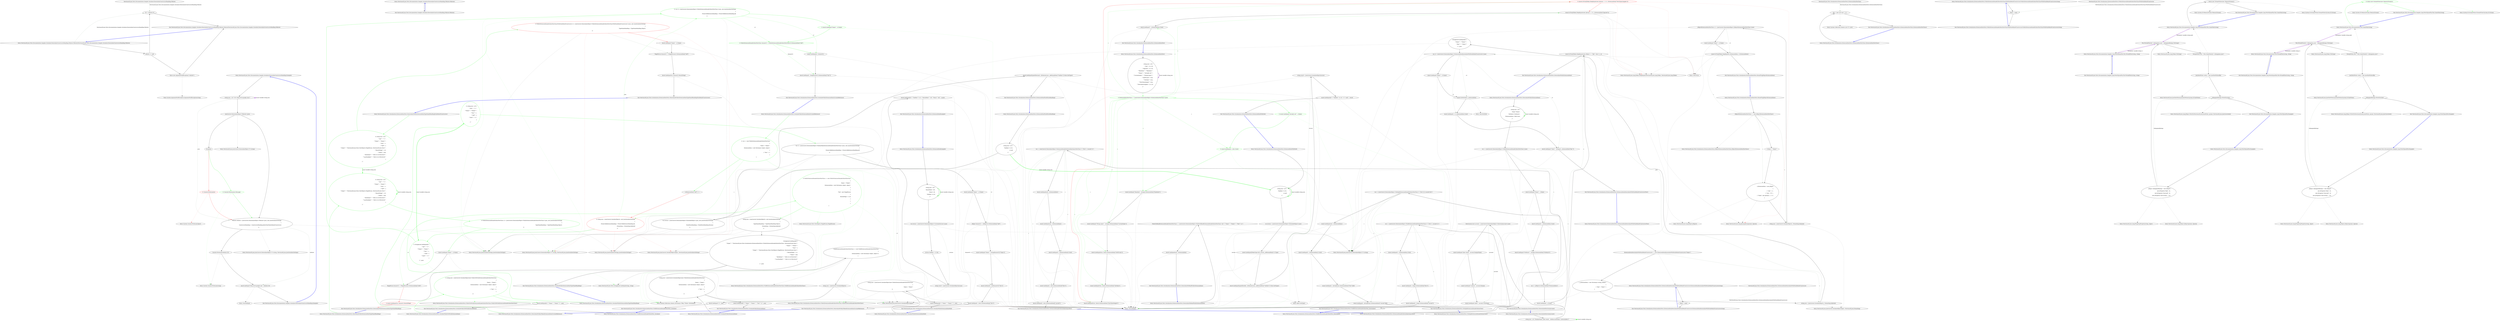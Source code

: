 digraph  {
n23 [label="Newtonsoft.Json.Tests.Documentation.Samples.Serializer.DeserializeConstructorHandling.Website", span=""];
n0 [cluster="Newtonsoft.Json.Tests.Documentation.Samples.Serializer.DeserializeConstructorHandling.Website.Website()", label="Entry Newtonsoft.Json.Tests.Documentation.Samples.Serializer.DeserializeConstructorHandling.Website.Website()", span="47-47"];
n1 [cluster="Newtonsoft.Json.Tests.Documentation.Samples.Serializer.DeserializeConstructorHandling.Website.Website()", label="Exit Newtonsoft.Json.Tests.Documentation.Samples.Serializer.DeserializeConstructorHandling.Website.Website()", span="47-47"];
n2 [cluster="Newtonsoft.Json.Tests.Documentation.Samples.Serializer.DeserializeConstructorHandling.Website.Website(Newtonsoft.Json.Tests.Documentation.Samples.Serializer.DeserializeConstructorHandling.Website)", label="Entry Newtonsoft.Json.Tests.Documentation.Samples.Serializer.DeserializeConstructorHandling.Website.Website(Newtonsoft.Json.Tests.Documentation.Samples.Serializer.DeserializeConstructorHandling.Website)", span="51-51"];
n3 [cluster="Newtonsoft.Json.Tests.Documentation.Samples.Serializer.DeserializeConstructorHandling.Website.Website(Newtonsoft.Json.Tests.Documentation.Samples.Serializer.DeserializeConstructorHandling.Website)", label="website == null", span="53-53"];
n5 [cluster="Newtonsoft.Json.Tests.Documentation.Samples.Serializer.DeserializeConstructorHandling.Website.Website(Newtonsoft.Json.Tests.Documentation.Samples.Serializer.DeserializeConstructorHandling.Website)", label="Url = website.Url", span="56-56"];
n4 [cluster="Newtonsoft.Json.Tests.Documentation.Samples.Serializer.DeserializeConstructorHandling.Website.Website(Newtonsoft.Json.Tests.Documentation.Samples.Serializer.DeserializeConstructorHandling.Website)", label="throw new ArgumentNullException(''website'');", span="54-54"];
n6 [cluster="Newtonsoft.Json.Tests.Documentation.Samples.Serializer.DeserializeConstructorHandling.Website.Website(Newtonsoft.Json.Tests.Documentation.Samples.Serializer.DeserializeConstructorHandling.Website)", label="Exit Newtonsoft.Json.Tests.Documentation.Samples.Serializer.DeserializeConstructorHandling.Website.Website(Newtonsoft.Json.Tests.Documentation.Samples.Serializer.DeserializeConstructorHandling.Website)", span="51-51"];
n7 [cluster="System.ArgumentNullException.ArgumentNullException(string)", label="Entry System.ArgumentNullException.ArgumentNullException(string)", span="0-0"];
n8 [cluster="Newtonsoft.Json.Tests.Documentation.Samples.Serializer.DeserializeConstructorHandling.Example()", label="Entry Newtonsoft.Json.Tests.Documentation.Samples.Serializer.DeserializeConstructorHandling.Example()", span="62-62"];
n9 [cluster="Newtonsoft.Json.Tests.Documentation.Samples.Serializer.DeserializeConstructorHandling.Example()", label="string json = @''{'Url':'http://www.google.com'}''", span="65-65"];
n10 [cluster="Newtonsoft.Json.Tests.Documentation.Samples.Serializer.DeserializeConstructorHandling.Example()", label="JsonConvert.DeserializeObject<Website>(json)", span="69-69"];
n13 [cluster="Newtonsoft.Json.Tests.Documentation.Samples.Serializer.DeserializeConstructorHandling.Example()", label="Website website = JsonConvert.DeserializeObject<Website>(json, new JsonSerializerSettings\r\n            {\r\n                ConstructorHandling = ConstructorHandling.AllowNonPublicDefaultConstructor\r\n            })", span="78-81"];
n11 [cluster="Newtonsoft.Json.Tests.Documentation.Samples.Serializer.DeserializeConstructorHandling.Example()", label=Exception, span="71-71"];
n17 [cluster="Newtonsoft.Json.JsonConvert.DeserializeObject<T>(string)", label="Entry Newtonsoft.Json.JsonConvert.DeserializeObject<T>(string)", span="739-739"];
n12 [cluster="Newtonsoft.Json.Tests.Documentation.Samples.Serializer.DeserializeConstructorHandling.Example()", color=red, community=0, label="0: Console.WriteLine(ex)", span="73-73"];
n18 [cluster="System.Console.WriteLine(object)", label="Entry System.Console.WriteLine(object)", span="0-0"];
n14 [cluster="Newtonsoft.Json.Tests.Documentation.Samples.Serializer.DeserializeConstructorHandling.Example()", label="Console.WriteLine(website.Url)", span="83-83"];
n19 [cluster="Newtonsoft.Json.JsonSerializerSettings.JsonSerializerSettings()", label="Entry Newtonsoft.Json.JsonSerializerSettings.JsonSerializerSettings()", span="382-382"];
n20 [cluster="Newtonsoft.Json.JsonConvert.DeserializeObject<T>(string, Newtonsoft.Json.JsonSerializerSettings)", label="Entry Newtonsoft.Json.JsonConvert.DeserializeObject<T>(string, Newtonsoft.Json.JsonSerializerSettings)", span="802-802"];
n15 [cluster="Newtonsoft.Json.Tests.Documentation.Samples.Serializer.DeserializeConstructorHandling.Example()", label="Assert.AreEqual(''http://www.google.com'', website.Url)", span="87-87"];
n21 [cluster="System.Console.WriteLine(string)", label="Entry System.Console.WriteLine(string)", span="0-0"];
n16 [cluster="Newtonsoft.Json.Tests.Documentation.Samples.Serializer.DeserializeConstructorHandling.Example()", label="Exit Newtonsoft.Json.Tests.Documentation.Samples.Serializer.DeserializeConstructorHandling.Example()", span="62-62"];
n22 [cluster="Unk.AreEqual", label="Entry Unk.AreEqual", span=""];
d12 [cluster="Newtonsoft.Json.Tests.Documentation.Samples.Serializer.DeserializeConstructorHandling.Example()", color=green, community=0, label="0: Console.WriteLine(ex.Message)", span="73-73"];
m0_35 [cluster="Newtonsoft.Json.JsonSerializerSettings.JsonSerializerSettings()", file="JContainer.cs", label="Entry Newtonsoft.Json.JsonSerializerSettings.JsonSerializerSettings()", span="359-359"];
m0_99 [cluster="Newtonsoft.Json.Tests.Serialization.ExtensionDataTests.PublicNoWriteExtensionDataAttributeTestClass.PublicNoWriteExtensionDataAttributeTestClass()", file="JContainer.cs", label="Entry Newtonsoft.Json.Tests.Serialization.ExtensionDataTests.PublicNoWriteExtensionDataAttributeTestClass.PublicNoWriteExtensionDataAttributeTestClass()", span="298-298"];
m0_58 [cluster="Newtonsoft.Json.Linq.JObject.JObject()", file="JContainer.cs", label="Entry Newtonsoft.Json.Linq.JObject.JObject()", span="87-87"];
m0_37 [cluster="Newtonsoft.Json.Tests.Serialization.ExtensionDataTests.ExtensionDataExample()", file="JContainer.cs", label="Entry Newtonsoft.Json.Tests.Serialization.ExtensionDataTests.ExtensionDataExample()", span="135-135"];
m0_38 [cluster="Newtonsoft.Json.Tests.Serialization.ExtensionDataTests.ExtensionDataExample()", file="JContainer.cs", label="string json = @''{\r\n              'HourlyRate': 150,\r\n              'Hours': 40,\r\n              'TaxRate': 0.125\r\n            }''", span="137-141"];
m0_39 [cluster="Newtonsoft.Json.Tests.Serialization.ExtensionDataTests.ExtensionDataExample()", file="JContainer.cs", label="var invoice = JsonConvert.DeserializeObject<CustomerInvoice>(json)", span="143-143"];
m0_40 [cluster="Newtonsoft.Json.Tests.Serialization.ExtensionDataTests.ExtensionDataExample()", file="JContainer.cs", label="invoice.TaxRate = 0.15m", span="146-146"];
m0_41 [cluster="Newtonsoft.Json.Tests.Serialization.ExtensionDataTests.ExtensionDataExample()", file="JContainer.cs", label="string result = JsonConvert.SerializeObject(invoice)", span="148-148"];
m0_42 [cluster="Newtonsoft.Json.Tests.Serialization.ExtensionDataTests.ExtensionDataExample()", file="JContainer.cs", label="Assert.AreEqual(@''{''''TaxRate'''':0.15,''''HourlyRate'''':150,''''Hours'''':40}'', result)", span="155-155"];
m0_43 [cluster="Newtonsoft.Json.Tests.Serialization.ExtensionDataTests.ExtensionDataExample()", file="JContainer.cs", label="Exit Newtonsoft.Json.Tests.Serialization.ExtensionDataTests.ExtensionDataExample()", span="135-135"];
m0_132 [cluster="Newtonsoft.Json.Tests.Serialization.ExtensionDataTests.DeserializePublicExtensionDataTypeNamdHandlingNonDefaultConstructor()", file="JContainer.cs", label="Entry Newtonsoft.Json.Tests.Serialization.ExtensionDataTests.DeserializePublicExtensionDataTypeNamdHandlingNonDefaultConstructor()", span="472-472"];
m0_133 [cluster="Newtonsoft.Json.Tests.Serialization.ExtensionDataTests.DeserializePublicExtensionDataTypeNamdHandlingNonDefaultConstructor()", color=green, community=0, file="JContainer.cs", label="0: string json = @''{\r\n  ''''$id'''': ''''1'''',\r\n  ''''Name'''': ''''Name!'''',\r\n  ''''Test'''': 1,\r\n  ''''Self'''': {\r\n    ''''$type'''': ''''Newtonsoft.Json.Tests.TestObjects.WagePerson, Newtonsoft.Json.Tests'''',\r\n    ''''HourlyWage'''': 2.0,\r\n    ''''Name'''': null,\r\n    ''''BirthDate'''': ''''0001-01-01T00:00:00'''',\r\n    ''''LastModified'''': ''''0001-01-01T00:00:00''''\r\n  }\r\n}''", span="474-485"];
m0_134 [cluster="Newtonsoft.Json.Tests.Serialization.ExtensionDataTests.DeserializePublicExtensionDataTypeNamdHandlingNonDefaultConstructor()", color=red, community=0, file="JContainer.cs", label="0: PublicExtensionDataAttributeTestClassWithNonDefaultConstructor c2 = JsonConvert.DeserializeObject<PublicExtensionDataAttributeTestClassWithNonDefaultConstructor>(json, new JsonSerializerSettings\r\n            {\r\n                TypeNameHandling = TypeNameHandling.Objects\r\n            })", span="487-490"];
m0_135 [cluster="Newtonsoft.Json.Tests.Serialization.ExtensionDataTests.DeserializePublicExtensionDataTypeNamdHandlingNonDefaultConstructor()", file="JContainer.cs", label="Assert.AreEqual(''Name!'', c2.Name)", span="492-492"];
m0_136 [cluster="Newtonsoft.Json.Tests.Serialization.ExtensionDataTests.DeserializePublicExtensionDataTypeNamdHandlingNonDefaultConstructor()", file="JContainer.cs", label="WagePerson bizzaroC2 = (WagePerson)c2.ExtensionData[''Self'']", span="494-494"];
m0_137 [cluster="Newtonsoft.Json.Tests.Serialization.ExtensionDataTests.DeserializePublicExtensionDataTypeNamdHandlingNonDefaultConstructor()", file="JContainer.cs", label="Assert.AreEqual(2m, bizzaroC2.HourlyWage)", span="496-496"];
m0_138 [cluster="Newtonsoft.Json.Tests.Serialization.ExtensionDataTests.DeserializePublicExtensionDataTypeNamdHandlingNonDefaultConstructor()", file="JContainer.cs", label="Exit Newtonsoft.Json.Tests.Serialization.ExtensionDataTests.DeserializePublicExtensionDataTypeNamdHandlingNonDefaultConstructor()", span="472-472"];
m0_20 [cluster="Newtonsoft.Json.Tests.Serialization.ExtensionDataTests.ExtensionDataWithNull()", file="JContainer.cs", label="Entry Newtonsoft.Json.Tests.Serialization.ExtensionDataTests.ExtensionDataWithNull()", span="81-81"];
m0_21 [cluster="Newtonsoft.Json.Tests.Serialization.ExtensionDataTests.ExtensionDataWithNull()", file="JContainer.cs", label="string json = @''{\r\n              'TaxRate': 0.125,\r\n              'a':null\r\n            }''", span="83-86"];
m0_22 [cluster="Newtonsoft.Json.Tests.Serialization.ExtensionDataTests.ExtensionDataWithNull()", file="JContainer.cs", label="var invoice = JsonConvert.DeserializeObject<ExtendedObject>(json)", span="88-88"];
m0_23 [cluster="Newtonsoft.Json.Tests.Serialization.ExtensionDataTests.ExtensionDataWithNull()", file="JContainer.cs", label="Assert.AreEqual(JTokenType.Null, invoice._additionalData[''a''].Type)", span="90-90"];
m0_24 [cluster="Newtonsoft.Json.Tests.Serialization.ExtensionDataTests.ExtensionDataWithNull()", file="JContainer.cs", label="Assert.AreEqual(typeof(double), ((JValue)invoice._additionalData[''TaxRate'']).Value.GetType())", span="91-91"];
m0_25 [cluster="Newtonsoft.Json.Tests.Serialization.ExtensionDataTests.ExtensionDataWithNull()", file="JContainer.cs", label="string result = JsonConvert.SerializeObject(invoice)", span="93-93"];
m0_26 [cluster="Newtonsoft.Json.Tests.Serialization.ExtensionDataTests.ExtensionDataWithNull()", file="JContainer.cs", label="Assert.AreEqual(@''{''''TaxRate'''':0.125,''''a'''':null}'', result)", span="95-95"];
m0_27 [cluster="Newtonsoft.Json.Tests.Serialization.ExtensionDataTests.ExtensionDataWithNull()", file="JContainer.cs", label="Exit Newtonsoft.Json.Tests.Serialization.ExtensionDataTests.ExtensionDataWithNull()", span="81-81"];
m0_91 [cluster="Newtonsoft.Json.Tests.Serialization.ExtensionDataTests.SerializePublicExtensionDataNull()", file="JContainer.cs", label="Entry Newtonsoft.Json.Tests.Serialization.ExtensionDataTests.SerializePublicExtensionDataNull()", span="342-342"];
m0_92 [cluster="Newtonsoft.Json.Tests.Serialization.ExtensionDataTests.SerializePublicExtensionDataNull()", file="JContainer.cs", label="string json = JsonConvert.SerializeObject(new PublicExtensionDataAttributeTestClass\r\n            {\r\n                Name = ''Name!''\r\n            })", span="344-347"];
m0_93 [cluster="Newtonsoft.Json.Tests.Serialization.ExtensionDataTests.SerializePublicExtensionDataNull()", file="JContainer.cs", label="Assert.AreEqual(@''{''''Name'''':''''Name!''''}'', json)", span="349-349"];
m0_94 [cluster="Newtonsoft.Json.Tests.Serialization.ExtensionDataTests.SerializePublicExtensionDataNull()", file="JContainer.cs", label="Exit Newtonsoft.Json.Tests.Serialization.ExtensionDataTests.SerializePublicExtensionDataNull()", span="342-342"];
m0_59 [cluster="Newtonsoft.Json.Linq.JArray.JArray(params object[])", file="JContainer.cs", label="Entry Newtonsoft.Json.Linq.JArray.JArray(params object[])", span="82-82"];
m0_125 [cluster="Newtonsoft.Json.Tests.Serialization.ExtensionDataTests.DeserializePublicExtensionDataTypeNamdHandling()", file="JContainer.cs", label="Entry Newtonsoft.Json.Tests.Serialization.ExtensionDataTests.DeserializePublicExtensionDataTypeNamdHandling()", span="444-444"];
m0_126 [cluster="Newtonsoft.Json.Tests.Serialization.ExtensionDataTests.DeserializePublicExtensionDataTypeNamdHandling()", color=green, community=0, file="JContainer.cs", label="0: string json = @''{\r\n  ''''$id'''': ''''1'''',\r\n  ''''Name'''': ''''Name!'''',\r\n  ''''Test'''': 1,\r\n  ''''Self'''': {\r\n    ''''$type'''': ''''Newtonsoft.Json.Tests.TestObjects.WagePerson, Newtonsoft.Json.Tests'''',\r\n    ''''HourlyWage'''': 2.0,\r\n    ''''Name'''': null,\r\n    ''''BirthDate'''': ''''0001-01-01T00:00:00'''',\r\n    ''''LastModified'''': ''''0001-01-01T00:00:00''''\r\n  }\r\n}''", span="446-457"];
m0_127 [cluster="Newtonsoft.Json.Tests.Serialization.ExtensionDataTests.DeserializePublicExtensionDataTypeNamdHandling()", color=green, community=0, file="JContainer.cs", label="0: PublicExtensionDataAttributeTestClass c2 = JsonConvert.DeserializeObject<PublicExtensionDataAttributeTestClass>(json, new JsonSerializerSettings\r\n            {\r\n                TypeNameHandling = TypeNameHandling.Objects\r\n            })", span="459-462"];
m0_128 [cluster="Newtonsoft.Json.Tests.Serialization.ExtensionDataTests.DeserializePublicExtensionDataTypeNamdHandling()", file="JContainer.cs", label="Assert.AreEqual(''Name!'', c2.Name)", span="464-464"];
m0_129 [cluster="Newtonsoft.Json.Tests.Serialization.ExtensionDataTests.DeserializePublicExtensionDataTypeNamdHandling()", file="JContainer.cs", label="WagePerson bizzaroC2 = (WagePerson)c2.ExtensionData[''Self'']", span="466-466"];
m0_130 [cluster="Newtonsoft.Json.Tests.Serialization.ExtensionDataTests.DeserializePublicExtensionDataTypeNamdHandling()", color=red, community=0, file="JContainer.cs", label="0: Assert.AreEqual(2m, bizzaroC2.HourlyWage)", span="468-468"];
m0_131 [cluster="Newtonsoft.Json.Tests.Serialization.ExtensionDataTests.DeserializePublicExtensionDataTypeNamdHandling()", file="JContainer.cs", label="Exit Newtonsoft.Json.Tests.Serialization.ExtensionDataTests.DeserializePublicExtensionDataTypeNamdHandling()", span="444-444"];
m0_139 [cluster="Newtonsoft.Json.Tests.Serialization.ExtensionDataTests.SerializePublicExtensionDataTypeNamdHandling()", file="JContainer.cs", label="Entry Newtonsoft.Json.Tests.Serialization.ExtensionDataTests.SerializePublicExtensionDataTypeNamdHandling()", span="500-500"];
m0_140 [cluster="Newtonsoft.Json.Tests.Serialization.ExtensionDataTests.SerializePublicExtensionDataTypeNamdHandling()", color=green, community=0, file="JContainer.cs", label="0: PublicExtensionDataAttributeTestClass c = new PublicExtensionDataAttributeTestClass\r\n            {\r\n                Name = ''Name!'',\r\n                ExtensionData = new Dictionary<object, object>\r\n                {\r\n                    {\r\n                        ''Test'', new WagePerson\r\n                        {\r\n                            HourlyWage = 2.1m\r\n                        }\r\n                    }\r\n                }\r\n            }", span="502-514"];
m0_141 [cluster="Newtonsoft.Json.Tests.Serialization.ExtensionDataTests.SerializePublicExtensionDataTypeNamdHandling()", file="JContainer.cs", label="string json = JsonConvert.SerializeObject(c, new JsonSerializerSettings\r\n            {\r\n                TypeNameHandling = TypeNameHandling.Objects,\r\n                Formatting = Formatting.Indented\r\n            })", span="516-520"];
m0_142 [cluster="Newtonsoft.Json.Tests.Serialization.ExtensionDataTests.SerializePublicExtensionDataTypeNamdHandling()", file="JContainer.cs", label="StringAssert.AreEqual(@''{\r\n  ''''$type'''': ''''Newtonsoft.Json.Tests.Serialization.ExtensionDataTests+PublicExtensionDataAttributeTestClass, Newtonsoft.Json.Tests'''',\r\n  ''''Name'''': ''''Name!'''',\r\n  ''''Test'''': {\r\n    ''''$type'''': ''''Newtonsoft.Json.Tests.TestObjects.WagePerson, Newtonsoft.Json.Tests'''',\r\n    ''''HourlyWage'''': 2.1,\r\n    ''''Name'''': null,\r\n    ''''BirthDate'''': ''''0001-01-01T00:00:00'''',\r\n    ''''LastModified'''': ''''0001-01-01T00:00:00''''\r\n  }\r\n}'', json)", span="522-532"];
m0_143 [cluster="Newtonsoft.Json.Tests.Serialization.ExtensionDataTests.SerializePublicExtensionDataTypeNamdHandling()", file="JContainer.cs", label="Exit Newtonsoft.Json.Tests.Serialization.ExtensionDataTests.SerializePublicExtensionDataTypeNamdHandling()", span="500-500"];
m0_95 [cluster="Newtonsoft.Json.Tests.Serialization.ExtensionDataTests.SerializePublicNoWriteExtensionData()", file="JContainer.cs", label="Entry Newtonsoft.Json.Tests.Serialization.ExtensionDataTests.SerializePublicNoWriteExtensionData()", span="353-353"];
m0_96 [cluster="Newtonsoft.Json.Tests.Serialization.ExtensionDataTests.SerializePublicNoWriteExtensionData()", color=green, community=0, file="JContainer.cs", label="0: string json = JsonConvert.SerializeObject(new PublicNoWriteExtensionDataAttributeTestClass\r\n            {\r\n                Name = ''Name!'',\r\n                ExtensionData = new Dictionary<object, object>\r\n                {\r\n                    { ''Test'', 1 }\r\n                }\r\n            })", span="355-362"];
m0_97 [cluster="Newtonsoft.Json.Tests.Serialization.ExtensionDataTests.SerializePublicNoWriteExtensionData()", file="JContainer.cs", label="Assert.AreEqual(@''{''''Name'''':''''Name!''''}'', json)", span="364-364"];
m0_98 [cluster="Newtonsoft.Json.Tests.Serialization.ExtensionDataTests.SerializePublicNoWriteExtensionData()", file="JContainer.cs", label="Exit Newtonsoft.Json.Tests.Serialization.ExtensionDataTests.SerializePublicNoWriteExtensionData()", span="353-353"];
m0_30 [cluster="Newtonsoft.Json.Tests.Serialization.ExtensionDataTests.ExtensionDataFloatParseHandling()", file="JContainer.cs", label="Entry Newtonsoft.Json.Tests.Serialization.ExtensionDataTests.ExtensionDataFloatParseHandling()", span="99-99"];
m0_31 [cluster="Newtonsoft.Json.Tests.Serialization.ExtensionDataTests.ExtensionDataFloatParseHandling()", file="JContainer.cs", label="string json = @''{\r\n              'TaxRate': 0.125,\r\n              'a':null\r\n            }''", span="101-104"];
m0_32 [cluster="Newtonsoft.Json.Tests.Serialization.ExtensionDataTests.ExtensionDataFloatParseHandling()", file="JContainer.cs", label="var invoice = JsonConvert.DeserializeObject<ExtendedObject>(json, new JsonSerializerSettings\r\n            {\r\n                FloatParseHandling = FloatParseHandling.Decimal\r\n            })", span="106-109"];
m0_33 [cluster="Newtonsoft.Json.Tests.Serialization.ExtensionDataTests.ExtensionDataFloatParseHandling()", file="JContainer.cs", label="Assert.AreEqual(typeof(decimal), ((JValue)invoice._additionalData[''TaxRate'']).Value.GetType())", span="111-111"];
m0_34 [cluster="Newtonsoft.Json.Tests.Serialization.ExtensionDataTests.ExtensionDataFloatParseHandling()", file="JContainer.cs", label="Exit Newtonsoft.Json.Tests.Serialization.ExtensionDataTests.ExtensionDataFloatParseHandling()", span="99-99"];
m0_47 [cluster="System.Collections.Generic.List<T>.List()", file="JContainer.cs", label="Entry System.Collections.Generic.List<T>.List()", span="0-0"];
m0_174 [cluster="Newtonsoft.Json.Tests.Serialization.ExtensionDataTests.ExtensionDataAttributesInheritanceTest()", file="JContainer.cs", label="Entry Newtonsoft.Json.Tests.Serialization.ExtensionDataTests.ExtensionDataAttributesInheritanceTest()", span="593-593"];
m0_175 [cluster="Newtonsoft.Json.Tests.Serialization.ExtensionDataTests.ExtensionDataAttributesInheritanceTest()", file="JContainer.cs", label="var c = JsonConvert.DeserializeObject<ExtensionDataAttributesInheritanceTestClass>(''{'first':1,'second':2}'')", span="595-595"];
m0_176 [cluster="Newtonsoft.Json.Tests.Serialization.ExtensionDataTests.ExtensionDataAttributesInheritanceTest()", file="JContainer.cs", label="Assert.AreEqual(null, c.ExtensionData1)", span="597-597"];
m0_177 [cluster="Newtonsoft.Json.Tests.Serialization.ExtensionDataTests.ExtensionDataAttributesInheritanceTest()", file="JContainer.cs", label="Assert.AreEqual(null, c.ExtensionData2)", span="598-598"];
m0_178 [cluster="Newtonsoft.Json.Tests.Serialization.ExtensionDataTests.ExtensionDataAttributesInheritanceTest()", file="JContainer.cs", label="Assert.AreEqual(2, c.ExtensionData0.Count)", span="599-599"];
m0_179 [cluster="Newtonsoft.Json.Tests.Serialization.ExtensionDataTests.ExtensionDataAttributesInheritanceTest()", file="JContainer.cs", label="Assert.AreEqual(1, (int)c.ExtensionData0[''first''])", span="600-600"];
m0_180 [cluster="Newtonsoft.Json.Tests.Serialization.ExtensionDataTests.ExtensionDataAttributesInheritanceTest()", file="JContainer.cs", label="Assert.AreEqual(2, (int)c.ExtensionData0[''second''])", span="601-601"];
m0_181 [cluster="Newtonsoft.Json.Tests.Serialization.ExtensionDataTests.ExtensionDataAttributesInheritanceTest()", file="JContainer.cs", label="Exit Newtonsoft.Json.Tests.Serialization.ExtensionDataTests.ExtensionDataAttributesInheritanceTest()", span="593-593"];
m0_61 [cluster="Unk.IsTrue", file="JContainer.cs", label="Entry Unk.IsTrue", span=""];
m0_48 [cluster="Newtonsoft.Json.Tests.Serialization.ExtensionDataTests.RoundTripJObjectExtensionData()", file="JContainer.cs", label="Entry Newtonsoft.Json.Tests.Serialization.ExtensionDataTests.RoundTripJObjectExtensionData()", span="196-196"];
m0_49 [cluster="Newtonsoft.Json.Tests.Serialization.ExtensionDataTests.RoundTripJObjectExtensionData()", file="JContainer.cs", label="JObjectExtensionDataTestClass c = new JObjectExtensionDataTestClass()", span="198-198"];
m0_50 [cluster="Newtonsoft.Json.Tests.Serialization.ExtensionDataTests.RoundTripJObjectExtensionData()", file="JContainer.cs", label="c.Name = ''Name!''", span="199-199"];
m0_51 [cluster="Newtonsoft.Json.Tests.Serialization.ExtensionDataTests.RoundTripJObjectExtensionData()", file="JContainer.cs", label="c.ExtensionData = new JObject\r\n            {\r\n                { ''one'', 1 },\r\n                { ''two'', ''II'' },\r\n                { ''three'', new JArray(1, 1, 1) }\r\n            }", span="200-205"];
m0_52 [cluster="Newtonsoft.Json.Tests.Serialization.ExtensionDataTests.RoundTripJObjectExtensionData()", file="JContainer.cs", label="string json = JsonConvert.SerializeObject(c, Formatting.Indented)", span="207-207"];
m0_55 [cluster="Newtonsoft.Json.Tests.Serialization.ExtensionDataTests.RoundTripJObjectExtensionData()", file="JContainer.cs", label="Assert.IsTrue(JToken.DeepEquals(c.ExtensionData, c2.ExtensionData))", span="212-212"];
m0_53 [cluster="Newtonsoft.Json.Tests.Serialization.ExtensionDataTests.RoundTripJObjectExtensionData()", file="JContainer.cs", label="JObjectExtensionDataTestClass c2 = JsonConvert.DeserializeObject<JObjectExtensionDataTestClass>(json)", span="209-209"];
m0_54 [cluster="Newtonsoft.Json.Tests.Serialization.ExtensionDataTests.RoundTripJObjectExtensionData()", file="JContainer.cs", label="Assert.AreEqual(''Name!'', c2.Name)", span="211-211"];
m0_56 [cluster="Newtonsoft.Json.Tests.Serialization.ExtensionDataTests.RoundTripJObjectExtensionData()", file="JContainer.cs", label="Exit Newtonsoft.Json.Tests.Serialization.ExtensionDataTests.RoundTripJObjectExtensionData()", span="196-196"];
m0_144 [cluster="Newtonsoft.Json.Tests.TestObjects.WagePerson.WagePerson()", file="JContainer.cs", label="Entry Newtonsoft.Json.Tests.TestObjects.WagePerson.WagePerson()", span="27-27"];
m0_160 [cluster="Newtonsoft.Json.Tests.Serialization.ExtensionDataTests.FieldExtensionDataAttributeTestClass.FieldExtensionDataAttributeTestClass()", file="JContainer.cs", label="Entry Newtonsoft.Json.Tests.Serialization.ExtensionDataTests.FieldExtensionDataAttributeTestClass.FieldExtensionDataAttributeTestClass()", span="263-263"];
m0_76 [cluster="Newtonsoft.Json.Tests.Serialization.ExtensionDataTests.PublicExtensionDataAttributeTestClassWithNonDefaultConstructor.PublicExtensionDataAttributeTestClassWithNonDefaultConstructor(string)", file="JContainer.cs", label="Entry Newtonsoft.Json.Tests.Serialization.ExtensionDataTests.PublicExtensionDataAttributeTestClassWithNonDefaultConstructor.PublicExtensionDataAttributeTestClassWithNonDefaultConstructor(string)", span="281-281"];
m0_77 [cluster="Newtonsoft.Json.Tests.Serialization.ExtensionDataTests.PublicExtensionDataAttributeTestClassWithNonDefaultConstructor.PublicExtensionDataAttributeTestClassWithNonDefaultConstructor(string)", file="JContainer.cs", label="Name = name", span="283-283"];
m0_78 [cluster="Newtonsoft.Json.Tests.Serialization.ExtensionDataTests.PublicExtensionDataAttributeTestClassWithNonDefaultConstructor.PublicExtensionDataAttributeTestClassWithNonDefaultConstructor(string)", file="JContainer.cs", label="Exit Newtonsoft.Json.Tests.Serialization.ExtensionDataTests.PublicExtensionDataAttributeTestClassWithNonDefaultConstructor.PublicExtensionDataAttributeTestClassWithNonDefaultConstructor(string)", span="281-281"];
m0_14 [cluster="System.Collections.Generic.Dictionary<TKey, TValue>.Dictionary()", file="JContainer.cs", label="Entry System.Collections.Generic.Dictionary<TKey, TValue>.Dictionary()", span="0-0"];
m0_18 [cluster="Unk.AreEqual", file="JContainer.cs", label="Entry Unk.AreEqual", span=""];
m0_155 [cluster="Newtonsoft.Json.Tests.Serialization.ExtensionDataTests.FieldExtensionDataAttributeTest_Serialize()", file="JContainer.cs", label="Entry Newtonsoft.Json.Tests.Serialization.ExtensionDataTests.FieldExtensionDataAttributeTest_Serialize()", span="559-559"];
m0_156 [cluster="Newtonsoft.Json.Tests.Serialization.ExtensionDataTests.FieldExtensionDataAttributeTest_Serialize()", file="JContainer.cs", label="FieldExtensionDataAttributeTestClass c = new FieldExtensionDataAttributeTestClass\r\n            {\r\n                ExtensionData = new Dictionary<object, object>()\r\n            }", span="561-564"];
m0_157 [cluster="Newtonsoft.Json.Tests.Serialization.ExtensionDataTests.FieldExtensionDataAttributeTest_Serialize()", file="JContainer.cs", label="string json = JsonConvert.SerializeObject(c)", span="566-566"];
m0_158 [cluster="Newtonsoft.Json.Tests.Serialization.ExtensionDataTests.FieldExtensionDataAttributeTest_Serialize()", file="JContainer.cs", label="Assert.AreEqual(''{}'', json)", span="568-568"];
m0_159 [cluster="Newtonsoft.Json.Tests.Serialization.ExtensionDataTests.FieldExtensionDataAttributeTest_Serialize()", file="JContainer.cs", label="Exit Newtonsoft.Json.Tests.Serialization.ExtensionDataTests.FieldExtensionDataAttributeTest_Serialize()", span="559-559"];
m0_86 [cluster="Newtonsoft.Json.Tests.Serialization.ExtensionDataTests.SerializePublicExtensionData()", file="JContainer.cs", label="Entry Newtonsoft.Json.Tests.Serialization.ExtensionDataTests.SerializePublicExtensionData()", span="327-327"];
m0_87 [cluster="Newtonsoft.Json.Tests.Serialization.ExtensionDataTests.SerializePublicExtensionData()", file="JContainer.cs", label="string json = JsonConvert.SerializeObject(new PublicExtensionDataAttributeTestClass\r\n            {\r\n                Name = ''Name!'',\r\n                ExtensionData = new Dictionary<object, object>\r\n                {\r\n                    { ''Test'', 1 }\r\n                }\r\n            })", span="329-336"];
m0_88 [cluster="Newtonsoft.Json.Tests.Serialization.ExtensionDataTests.SerializePublicExtensionData()", file="JContainer.cs", label="Assert.AreEqual(@''{''''Name'''':''''Name!'''',''''Test'''':1}'', json)", span="338-338"];
m0_89 [cluster="Newtonsoft.Json.Tests.Serialization.ExtensionDataTests.SerializePublicExtensionData()", file="JContainer.cs", label="Exit Newtonsoft.Json.Tests.Serialization.ExtensionDataTests.SerializePublicExtensionData()", span="327-327"];
m0_15 [cluster="Newtonsoft.Json.JsonConvert.SerializeObject(object, Newtonsoft.Json.Formatting)", file="JContainer.cs", label="Entry Newtonsoft.Json.JsonConvert.SerializeObject(object, Newtonsoft.Json.Formatting)", span="525-525"];
m0_100 [cluster="Newtonsoft.Json.Tests.Serialization.ExtensionDataTests.DeserializeNoReadPublicExtensionData()", file="JContainer.cs", label="Entry Newtonsoft.Json.Tests.Serialization.ExtensionDataTests.DeserializeNoReadPublicExtensionData()", span="368-368"];
m0_101 [cluster="Newtonsoft.Json.Tests.Serialization.ExtensionDataTests.DeserializeNoReadPublicExtensionData()", file="JContainer.cs", label="PublicNoReadExtensionDataAttributeTestClass c = JsonConvert.DeserializeObject<PublicNoReadExtensionDataAttributeTestClass>(@''{''''Name'''':''''Name!'''',''''Test'''':1}'')", span="370-370"];
m0_102 [cluster="Newtonsoft.Json.Tests.Serialization.ExtensionDataTests.DeserializeNoReadPublicExtensionData()", file="JContainer.cs", label="Assert.AreEqual(null, c.ExtensionData)", span="372-372"];
m0_103 [cluster="Newtonsoft.Json.Tests.Serialization.ExtensionDataTests.DeserializeNoReadPublicExtensionData()", file="JContainer.cs", label="Exit Newtonsoft.Json.Tests.Serialization.ExtensionDataTests.DeserializeNoReadPublicExtensionData()", span="368-368"];
m0_104 [cluster="Newtonsoft.Json.Tests.Serialization.ExtensionDataTests.SerializePublicExtensionDataCircularReference()", file="JContainer.cs", label="Entry Newtonsoft.Json.Tests.Serialization.ExtensionDataTests.SerializePublicExtensionDataCircularReference()", span="376-376"];
m0_105 [cluster="Newtonsoft.Json.Tests.Serialization.ExtensionDataTests.SerializePublicExtensionDataCircularReference()", color=green, community=0, file="JContainer.cs", label="0: var c = new PublicExtensionDataAttributeTestClass\r\n            {\r\n                Name = ''Name!'',\r\n                ExtensionData = new Dictionary<object, object>\r\n                {\r\n                    { ''Test'', 1 }\r\n                }\r\n            }", span="378-385"];
m0_106 [cluster="Newtonsoft.Json.Tests.Serialization.ExtensionDataTests.SerializePublicExtensionDataCircularReference()", file="JContainer.cs", label="c.ExtensionData[''Self''] = c", span="386-386"];
m0_107 [cluster="Newtonsoft.Json.Tests.Serialization.ExtensionDataTests.SerializePublicExtensionDataCircularReference()", color=red, community=0, file="JContainer.cs", label="0: string json = JsonConvert.SerializeObject(c, new JsonSerializerSettings\r\n            {\r\n                PreserveReferencesHandling = PreserveReferencesHandling.All,\r\n                Formatting = Formatting.Indented\r\n            })", span="388-392"];
m0_108 [cluster="Newtonsoft.Json.Tests.Serialization.ExtensionDataTests.SerializePublicExtensionDataCircularReference()", color=green, community=0, file="JContainer.cs", label="0: StringAssert.AreEqual(@''{\r\n  ''''$id'''': ''''1'''',\r\n  ''''Name'''': ''''Name!'''',\r\n  ''''Test'''': 1,\r\n  ''''Self'''': {\r\n    ''''$ref'''': ''''1''''\r\n  }\r\n}'', json)", span="394-401"];
m0_109 [cluster="Newtonsoft.Json.Tests.Serialization.ExtensionDataTests.SerializePublicExtensionDataCircularReference()", color=green, community=0, file="JContainer.cs", label="0: var c2 = JsonConvert.DeserializeObject<PublicExtensionDataAttributeTestClass>(json, new JsonSerializerSettings\r\n            {\r\n                PreserveReferencesHandling = PreserveReferencesHandling.All\r\n            })", span="403-406"];
m0_110 [cluster="Newtonsoft.Json.Tests.Serialization.ExtensionDataTests.SerializePublicExtensionDataCircularReference()", color=green, community=0, file="JContainer.cs", label="0: Assert.AreEqual(''Name!'', c2.Name)", span="408-408"];
m0_111 [cluster="Newtonsoft.Json.Tests.Serialization.ExtensionDataTests.SerializePublicExtensionDataCircularReference()", color=green, community=0, file="JContainer.cs", label="0: PublicExtensionDataAttributeTestClass bizzaroC2 = (PublicExtensionDataAttributeTestClass)c2.ExtensionData[''Self'']", span="410-410"];
m0_112 [cluster="Newtonsoft.Json.Tests.Serialization.ExtensionDataTests.SerializePublicExtensionDataCircularReference()", file="JContainer.cs", label="Assert.AreEqual(c2, bizzaroC2)", span="412-412"];
m0_113 [cluster="Newtonsoft.Json.Tests.Serialization.ExtensionDataTests.SerializePublicExtensionDataCircularReference()", file="JContainer.cs", label="Assert.AreEqual(1, (long)bizzaroC2.ExtensionData[''Test''])", span="413-413"];
m0_114 [cluster="Newtonsoft.Json.Tests.Serialization.ExtensionDataTests.SerializePublicExtensionDataCircularReference()", file="JContainer.cs", label="Exit Newtonsoft.Json.Tests.Serialization.ExtensionDataTests.SerializePublicExtensionDataCircularReference()", span="376-376"];
m0_29 [cluster="Newtonsoft.Json.JsonConvert.SerializeObject(object)", file="JContainer.cs", label="Entry Newtonsoft.Json.JsonConvert.SerializeObject(object)", span="512-512"];
m0_57 [cluster="Newtonsoft.Json.Tests.Serialization.ExtensionDataTests.JObjectExtensionDataTestClass.JObjectExtensionDataTestClass()", file="JContainer.cs", label="Entry Newtonsoft.Json.Tests.Serialization.ExtensionDataTests.JObjectExtensionDataTestClass.JObjectExtensionDataTestClass()", span="187-187"];
m0_17 [cluster="Newtonsoft.Json.JsonConvert.DeserializeObject<T>(string)", file="JContainer.cs", label="Entry Newtonsoft.Json.JsonConvert.DeserializeObject<T>(string)", span="739-739"];
m0_19 [cluster="Unk.IsNotNull", file="JContainer.cs", label="Entry Unk.IsNotNull", span=""];
m0_145 [cluster="Newtonsoft.Json.Tests.Serialization.ExtensionDataTests.DeserializePublicExtensionData()", file="JContainer.cs", label="Entry Newtonsoft.Json.Tests.Serialization.ExtensionDataTests.DeserializePublicExtensionData()", span="536-536"];
m0_146 [cluster="Newtonsoft.Json.Tests.Serialization.ExtensionDataTests.DeserializePublicExtensionData()", file="JContainer.cs", label="string json = @''{\r\n  'Name':'Name!',\r\n  'NoMatch':'NoMatch!',\r\n  'ExtensionData':{'HAI':true}\r\n}''", span="538-542"];
m0_147 [cluster="Newtonsoft.Json.Tests.Serialization.ExtensionDataTests.DeserializePublicExtensionData()", file="JContainer.cs", label="var c = JsonConvert.DeserializeObject<PublicExtensionDataAttributeTestClass>(json)", span="544-544"];
m0_148 [cluster="Newtonsoft.Json.Tests.Serialization.ExtensionDataTests.DeserializePublicExtensionData()", file="JContainer.cs", label="Assert.AreEqual(''Name!'', c.Name)", span="546-546"];
m0_149 [cluster="Newtonsoft.Json.Tests.Serialization.ExtensionDataTests.DeserializePublicExtensionData()", file="JContainer.cs", label="Assert.AreEqual(2, c.ExtensionData.Count)", span="547-547"];
m0_150 [cluster="Newtonsoft.Json.Tests.Serialization.ExtensionDataTests.DeserializePublicExtensionData()", file="JContainer.cs", label="Assert.AreEqual(''NoMatch!'', (string)c.ExtensionData[''NoMatch''])", span="549-549"];
m0_151 [cluster="Newtonsoft.Json.Tests.Serialization.ExtensionDataTests.DeserializePublicExtensionData()", file="JContainer.cs", label="var o = (JObject)c.ExtensionData[''ExtensionData'']", span="553-553"];
m0_152 [cluster="Newtonsoft.Json.Tests.Serialization.ExtensionDataTests.DeserializePublicExtensionData()", file="JContainer.cs", label="Assert.AreEqual(1, o.Count)", span="554-554"];
m0_153 [cluster="Newtonsoft.Json.Tests.Serialization.ExtensionDataTests.DeserializePublicExtensionData()", file="JContainer.cs", label="Assert.IsTrue(JToken.DeepEquals(new JObject { { ''HAI'', true } }, o))", span="555-555"];
m0_154 [cluster="Newtonsoft.Json.Tests.Serialization.ExtensionDataTests.DeserializePublicExtensionData()", file="JContainer.cs", label="Exit Newtonsoft.Json.Tests.Serialization.ExtensionDataTests.DeserializePublicExtensionData()", span="536-536"];
m0_3 [cluster="Newtonsoft.Json.Tests.Serialization.ExtensionDataTests.ExtensionDataDeserializeWithNonDefaultConstructorTest()", file="JContainer.cs", label="Entry Newtonsoft.Json.Tests.Serialization.ExtensionDataTests.ExtensionDataDeserializeWithNonDefaultConstructorTest()", span="57-57"];
m0_4 [cluster="Newtonsoft.Json.Tests.Serialization.ExtensionDataTests.ExtensionDataDeserializeWithNonDefaultConstructorTest()", file="JContainer.cs", label="ExtensionDataDeserializeWithNonDefaultConstructor c = new ExtensionDataDeserializeWithNonDefaultConstructor(''Name!'')", span="59-59"];
m0_5 [cluster="Newtonsoft.Json.Tests.Serialization.ExtensionDataTests.ExtensionDataDeserializeWithNonDefaultConstructorTest()", file="JContainer.cs", label="c._extensionData = new Dictionary<string, JToken>\r\n            {\r\n                { ''Key!'', ''Value!'' }\r\n            }", span="60-63"];
m0_6 [cluster="Newtonsoft.Json.Tests.Serialization.ExtensionDataTests.ExtensionDataDeserializeWithNonDefaultConstructorTest()", file="JContainer.cs", label="string json = JsonConvert.SerializeObject(c, Formatting.Indented)", span="65-65"];
m0_7 [cluster="Newtonsoft.Json.Tests.Serialization.ExtensionDataTests.ExtensionDataDeserializeWithNonDefaultConstructorTest()", file="JContainer.cs", label="StringAssert.AreEqual(@''{\r\n  ''''Name'''': ''''Name!'''',\r\n  ''''Key!'''': ''''Value!''''\r\n}'', json)", span="67-70"];
m0_8 [cluster="Newtonsoft.Json.Tests.Serialization.ExtensionDataTests.ExtensionDataDeserializeWithNonDefaultConstructorTest()", file="JContainer.cs", label="var c2 = JsonConvert.DeserializeObject<ExtensionDataDeserializeWithNonDefaultConstructor>(json)", span="72-72"];
m0_9 [cluster="Newtonsoft.Json.Tests.Serialization.ExtensionDataTests.ExtensionDataDeserializeWithNonDefaultConstructorTest()", file="JContainer.cs", label="Assert.AreEqual(''Name!'', c2.Name)", span="74-74"];
m0_10 [cluster="Newtonsoft.Json.Tests.Serialization.ExtensionDataTests.ExtensionDataDeserializeWithNonDefaultConstructorTest()", file="JContainer.cs", label="Assert.IsNotNull(c2._extensionData)", span="75-75"];
m0_11 [cluster="Newtonsoft.Json.Tests.Serialization.ExtensionDataTests.ExtensionDataDeserializeWithNonDefaultConstructorTest()", file="JContainer.cs", label="Assert.AreEqual(1, c2._extensionData.Count)", span="76-76"];
m0_12 [cluster="Newtonsoft.Json.Tests.Serialization.ExtensionDataTests.ExtensionDataDeserializeWithNonDefaultConstructorTest()", file="JContainer.cs", label="Assert.AreEqual(''Value!'', (string)c2._extensionData[''Key!''])", span="77-77"];
m0_13 [cluster="Newtonsoft.Json.Tests.Serialization.ExtensionDataTests.ExtensionDataDeserializeWithNonDefaultConstructorTest()", file="JContainer.cs", label="Exit Newtonsoft.Json.Tests.Serialization.ExtensionDataTests.ExtensionDataDeserializeWithNonDefaultConstructorTest()", span="57-57"];
m0_161 [cluster="Newtonsoft.Json.Tests.Serialization.ExtensionDataTests.FieldExtensionDataAttributeTest_Deserialize()", file="JContainer.cs", label="Entry Newtonsoft.Json.Tests.Serialization.ExtensionDataTests.FieldExtensionDataAttributeTest_Deserialize()", span="572-572"];
m0_162 [cluster="Newtonsoft.Json.Tests.Serialization.ExtensionDataTests.FieldExtensionDataAttributeTest_Deserialize()", file="JContainer.cs", label="var c = JsonConvert.DeserializeObject<FieldExtensionDataAttributeTestClass>(''{'first':1,'second':2}'')", span="574-574"];
m0_163 [cluster="Newtonsoft.Json.Tests.Serialization.ExtensionDataTests.FieldExtensionDataAttributeTest_Deserialize()", file="JContainer.cs", label="Assert.AreEqual(2, c.ExtensionData.Count)", span="576-576"];
m0_164 [cluster="Newtonsoft.Json.Tests.Serialization.ExtensionDataTests.FieldExtensionDataAttributeTest_Deserialize()", file="JContainer.cs", label="Assert.AreEqual(1, (long)c.ExtensionData[''first''])", span="577-577"];
m0_165 [cluster="Newtonsoft.Json.Tests.Serialization.ExtensionDataTests.FieldExtensionDataAttributeTest_Deserialize()", file="JContainer.cs", label="Assert.AreEqual(2, (long)c.ExtensionData[''second''])", span="578-578"];
m0_166 [cluster="Newtonsoft.Json.Tests.Serialization.ExtensionDataTests.FieldExtensionDataAttributeTest_Deserialize()", file="JContainer.cs", label="Exit Newtonsoft.Json.Tests.Serialization.ExtensionDataTests.FieldExtensionDataAttributeTest_Deserialize()", span="572-572"];
m0_0 [cluster="Newtonsoft.Json.Tests.Serialization.ExtensionDataTests.ExtensionDataDeserializeWithNonDefaultConstructor.ExtensionDataDeserializeWithNonDefaultConstructor(string)", file="JContainer.cs", label="Entry Newtonsoft.Json.Tests.Serialization.ExtensionDataTests.ExtensionDataDeserializeWithNonDefaultConstructor.ExtensionDataDeserializeWithNonDefaultConstructor(string)", span="45-45"];
m0_1 [cluster="Newtonsoft.Json.Tests.Serialization.ExtensionDataTests.ExtensionDataDeserializeWithNonDefaultConstructor.ExtensionDataDeserializeWithNonDefaultConstructor(string)", file="JContainer.cs", label="Name = name", span="47-47"];
m0_2 [cluster="Newtonsoft.Json.Tests.Serialization.ExtensionDataTests.ExtensionDataDeserializeWithNonDefaultConstructor.ExtensionDataDeserializeWithNonDefaultConstructor(string)", file="JContainer.cs", label="Exit Newtonsoft.Json.Tests.Serialization.ExtensionDataTests.ExtensionDataDeserializeWithNonDefaultConstructor.ExtensionDataDeserializeWithNonDefaultConstructor(string)", span="45-45"];
m0_79 [cluster="Newtonsoft.Json.Tests.Serialization.ExtensionDataTests.DeserializeDirectoryAccount()", file="JContainer.cs", label="Entry Newtonsoft.Json.Tests.Serialization.ExtensionDataTests.DeserializeDirectoryAccount()", span="315-315"];
m0_80 [cluster="Newtonsoft.Json.Tests.Serialization.ExtensionDataTests.DeserializeDirectoryAccount()", file="JContainer.cs", label="string json = @''{'DisplayName':'John Smith', 'SAMAccountName':'contoso\\johns'}''", span="317-317"];
m0_81 [cluster="Newtonsoft.Json.Tests.Serialization.ExtensionDataTests.DeserializeDirectoryAccount()", file="JContainer.cs", label="DirectoryAccount account = JsonConvert.DeserializeObject<DirectoryAccount>(json)", span="319-319"];
m0_82 [cluster="Newtonsoft.Json.Tests.Serialization.ExtensionDataTests.DeserializeDirectoryAccount()", file="JContainer.cs", label="Assert.AreEqual(''John Smith'', account.DisplayName)", span="321-321"];
m0_83 [cluster="Newtonsoft.Json.Tests.Serialization.ExtensionDataTests.DeserializeDirectoryAccount()", file="JContainer.cs", label="Assert.AreEqual(''contoso'', account.Domain)", span="322-322"];
m0_84 [cluster="Newtonsoft.Json.Tests.Serialization.ExtensionDataTests.DeserializeDirectoryAccount()", file="JContainer.cs", label="Assert.AreEqual(''johns'', account.UserName)", span="323-323"];
m0_85 [cluster="Newtonsoft.Json.Tests.Serialization.ExtensionDataTests.DeserializeDirectoryAccount()", file="JContainer.cs", label="Exit Newtonsoft.Json.Tests.Serialization.ExtensionDataTests.DeserializeDirectoryAccount()", span="315-315"];
m0_167 [cluster="Newtonsoft.Json.Tests.Serialization.ExtensionDataTests.MultipleExtensionDataAttributesTest()", file="JContainer.cs", label="Entry Newtonsoft.Json.Tests.Serialization.ExtensionDataTests.MultipleExtensionDataAttributesTest()", span="582-582"];
m0_168 [cluster="Newtonsoft.Json.Tests.Serialization.ExtensionDataTests.MultipleExtensionDataAttributesTest()", file="JContainer.cs", label="var c = JsonConvert.DeserializeObject<MultipleExtensionDataAttributesTestClass>(''{'first':[1],'second':[2]}'')", span="584-584"];
m0_169 [cluster="Newtonsoft.Json.Tests.Serialization.ExtensionDataTests.MultipleExtensionDataAttributesTest()", file="JContainer.cs", label="Assert.AreEqual(null, c.ExtensionData1)", span="586-586"];
m0_170 [cluster="Newtonsoft.Json.Tests.Serialization.ExtensionDataTests.MultipleExtensionDataAttributesTest()", file="JContainer.cs", label="Assert.AreEqual(2, c.ExtensionData2.Count)", span="587-587"];
m0_171 [cluster="Newtonsoft.Json.Tests.Serialization.ExtensionDataTests.MultipleExtensionDataAttributesTest()", file="JContainer.cs", label="Assert.AreEqual(1, (int)((JArray)c.ExtensionData2[''first''])[0])", span="588-588"];
m0_172 [cluster="Newtonsoft.Json.Tests.Serialization.ExtensionDataTests.MultipleExtensionDataAttributesTest()", file="JContainer.cs", label="Assert.AreEqual(2, (int)((JArray)c.ExtensionData2[''second''])[0])", span="589-589"];
m0_173 [cluster="Newtonsoft.Json.Tests.Serialization.ExtensionDataTests.MultipleExtensionDataAttributesTest()", file="JContainer.cs", label="Exit Newtonsoft.Json.Tests.Serialization.ExtensionDataTests.MultipleExtensionDataAttributesTest()", span="582-582"];
m0_36 [cluster="Newtonsoft.Json.JsonConvert.DeserializeObject<T>(string, Newtonsoft.Json.JsonSerializerSettings)", file="JContainer.cs", label="Entry Newtonsoft.Json.JsonConvert.DeserializeObject<T>(string, Newtonsoft.Json.JsonSerializerSettings)", span="802-802"];
m0_62 [cluster="Newtonsoft.Json.Tests.Serialization.ExtensionDataTests.ExtensionDataTest()", file="JContainer.cs", label="Entry Newtonsoft.Json.Tests.Serialization.ExtensionDataTests.ExtensionDataTest()", span="216-216"];
m0_63 [cluster="Newtonsoft.Json.Tests.Serialization.ExtensionDataTests.ExtensionDataTest()", file="JContainer.cs", label="string json = @''{\r\n  ''''Ints'''': [1,2,3],\r\n  ''''Ignored'''': [1,2,3],\r\n  ''''Readonly'''': ''''Readonly'''',\r\n  ''''Name'''': ''''Actually set!'''',\r\n  ''''CustomName'''': ''''Wrong name!'''',\r\n  ''''GetPrivate'''': true,\r\n  ''''GetOnly'''': true,\r\n  ''''NewValueSimple'''': true,\r\n  ''''NewValueComplex'''': [1,2,3]\r\n}''", span="218-228"];
m0_64 [cluster="Newtonsoft.Json.Tests.Serialization.ExtensionDataTests.ExtensionDataTest()", color=green, community=0, file="JContainer.cs", label="0: ExtensionDataTestClass c = JsonConvert.DeserializeObject<ExtensionDataTestClass>(json)", span="230-230"];
m0_65 [cluster="Newtonsoft.Json.Tests.Serialization.ExtensionDataTests.ExtensionDataTest()", color=green, community=0, file="JContainer.cs", label="0: Assert.AreEqual(''Actually set!'', c.Name)", span="232-232"];
m0_66 [cluster="Newtonsoft.Json.Tests.Serialization.ExtensionDataTests.ExtensionDataTest()", color=green, community=0, file="JContainer.cs", label="0: Assert.AreEqual(4, c.Ints.Count)", span="233-233"];
m0_67 [cluster="Newtonsoft.Json.Tests.Serialization.ExtensionDataTests.ExtensionDataTest()", file="JContainer.cs", label="Assert.AreEqual(''Readonly'', (string)c.ExtensionData[''Readonly''])", span="235-235"];
m0_68 [cluster="Newtonsoft.Json.Tests.Serialization.ExtensionDataTests.ExtensionDataTest()", file="JContainer.cs", label="Assert.AreEqual(''Wrong name!'', (string)c.ExtensionData[''CustomName''])", span="236-236"];
m0_69 [cluster="Newtonsoft.Json.Tests.Serialization.ExtensionDataTests.ExtensionDataTest()", file="JContainer.cs", label="Assert.AreEqual(true, (bool)c.ExtensionData[''GetPrivate''])", span="237-237"];
m0_70 [cluster="Newtonsoft.Json.Tests.Serialization.ExtensionDataTests.ExtensionDataTest()", file="JContainer.cs", label="Assert.AreEqual(true, (bool)c.ExtensionData[''GetOnly''])", span="238-238"];
m0_71 [cluster="Newtonsoft.Json.Tests.Serialization.ExtensionDataTests.ExtensionDataTest()", file="JContainer.cs", label="Assert.AreEqual(true, (bool)c.ExtensionData[''NewValueSimple''])", span="239-239"];
m0_72 [cluster="Newtonsoft.Json.Tests.Serialization.ExtensionDataTests.ExtensionDataTest()", color=red, community=0, file="JContainer.cs", label="0: Assert.IsTrue(JToken.DeepEquals(new JArray(1, 2, 3), c.ExtensionData[''NewValueComplex'']))", span="240-240"];
m0_73 [cluster="Newtonsoft.Json.Tests.Serialization.ExtensionDataTests.ExtensionDataTest()", file="JContainer.cs", label="Assert.IsTrue(JToken.DeepEquals(new JArray(1, 2, 3), c.ExtensionData[''Ignored'']))", span="241-241"];
m0_74 [cluster="Newtonsoft.Json.Tests.Serialization.ExtensionDataTests.ExtensionDataTest()", file="JContainer.cs", label="Assert.AreEqual(7, c.ExtensionData.Count)", span="243-243"];
m0_75 [cluster="Newtonsoft.Json.Tests.Serialization.ExtensionDataTests.ExtensionDataTest()", file="JContainer.cs", label="Exit Newtonsoft.Json.Tests.Serialization.ExtensionDataTests.ExtensionDataTest()", span="216-216"];
m0_16 [cluster="Newtonsoft.Json.Tests.StringAssert.AreEqual(string, string)", file="JContainer.cs", label="Entry Newtonsoft.Json.Tests.StringAssert.AreEqual(string, string)", span="184-184"];
m0_90 [cluster="Newtonsoft.Json.Tests.Serialization.ExtensionDataTests.PublicExtensionDataAttributeTestClass.PublicExtensionDataAttributeTestClass()", file="JContainer.cs", label="Entry Newtonsoft.Json.Tests.Serialization.ExtensionDataTests.PublicExtensionDataAttributeTestClass.PublicExtensionDataAttributeTestClass()", span="269-269"];
m0_28 [cluster="object.GetType()", file="JContainer.cs", label="Entry object.GetType()", span="0-0"];
m0_116 [cluster="Newtonsoft.Json.Tests.Serialization.ExtensionDataTests.DeserializePublicJTokenExtensionDataCircularReference()", file="JContainer.cs", label="Entry Newtonsoft.Json.Tests.Serialization.ExtensionDataTests.DeserializePublicJTokenExtensionDataCircularReference()", span="417-417"];
m0_117 [cluster="Newtonsoft.Json.Tests.Serialization.ExtensionDataTests.DeserializePublicJTokenExtensionDataCircularReference()", color=green, community=0, file="JContainer.cs", label="0: string json = @''{\r\n  ''''$id'''': ''''1'''',\r\n  ''''Name'''': ''''Name!'''',\r\n  ''''Test'''': 1,\r\n  ''''Self'''': {\r\n    ''''$ref'''': ''''1''''\r\n  }\r\n}''", span="419-426"];
m0_118 [cluster="Newtonsoft.Json.Tests.Serialization.ExtensionDataTests.DeserializePublicJTokenExtensionDataCircularReference()", file="JContainer.cs", label="var c2 = JsonConvert.DeserializeObject<PublicJTokenExtensionDataAttributeTestClass>(json, new JsonSerializerSettings\r\n            {\r\n                PreserveReferencesHandling = PreserveReferencesHandling.All\r\n            })", span="428-431"];
m0_119 [cluster="Newtonsoft.Json.Tests.Serialization.ExtensionDataTests.DeserializePublicJTokenExtensionDataCircularReference()", file="JContainer.cs", label="Assert.AreEqual(''Name!'', c2.Name)", span="433-433"];
m0_120 [cluster="Newtonsoft.Json.Tests.Serialization.ExtensionDataTests.DeserializePublicJTokenExtensionDataCircularReference()", file="JContainer.cs", label="JObject bizzaroC2 = (JObject)c2.ExtensionData[''Self'']", span="435-435"];
m0_123 [cluster="Newtonsoft.Json.Tests.Serialization.ExtensionDataTests.DeserializePublicJTokenExtensionDataCircularReference()", file="JContainer.cs", label="Assert.AreEqual(1, (int)c2.ExtensionData[''Test''])", span="440-440"];
m0_121 [cluster="Newtonsoft.Json.Tests.Serialization.ExtensionDataTests.DeserializePublicJTokenExtensionDataCircularReference()", file="JContainer.cs", label="Assert.AreEqual(''Name!'', (string)bizzaroC2[''Name''])", span="437-437"];
m0_122 [cluster="Newtonsoft.Json.Tests.Serialization.ExtensionDataTests.DeserializePublicJTokenExtensionDataCircularReference()", file="JContainer.cs", label="Assert.AreEqual(1, (int)bizzaroC2[''Test''])", span="438-438"];
m0_124 [cluster="Newtonsoft.Json.Tests.Serialization.ExtensionDataTests.DeserializePublicJTokenExtensionDataCircularReference()", file="JContainer.cs", label="Exit Newtonsoft.Json.Tests.Serialization.ExtensionDataTests.DeserializePublicJTokenExtensionDataCircularReference()", span="417-417"];
m0_44 [cluster="Newtonsoft.Json.Tests.Serialization.ExtensionDataTests.ExtensionDataTestClass.ExtensionDataTestClass()", file="JContainer.cs", label="Entry Newtonsoft.Json.Tests.Serialization.ExtensionDataTests.ExtensionDataTestClass.ExtensionDataTestClass()", span="181-181"];
m0_45 [cluster="Newtonsoft.Json.Tests.Serialization.ExtensionDataTests.ExtensionDataTestClass.ExtensionDataTestClass()", file="JContainer.cs", label="Ints = new List<int> { 0 }", span="183-183"];
m0_46 [cluster="Newtonsoft.Json.Tests.Serialization.ExtensionDataTests.ExtensionDataTestClass.ExtensionDataTestClass()", file="JContainer.cs", label="Exit Newtonsoft.Json.Tests.Serialization.ExtensionDataTests.ExtensionDataTestClass.ExtensionDataTestClass()", span="181-181"];
m0_115 [cluster="Newtonsoft.Json.JsonConvert.SerializeObject(object, Newtonsoft.Json.JsonSerializerSettings)", file="JContainer.cs", label="Entry Newtonsoft.Json.JsonConvert.SerializeObject(object, Newtonsoft.Json.JsonSerializerSettings)", span="570-570"];
m0_60 [cluster="Newtonsoft.Json.Linq.JToken.DeepEquals(Newtonsoft.Json.Linq.JToken, Newtonsoft.Json.Linq.JToken)", file="JContainer.cs", label="Entry Newtonsoft.Json.Linq.JToken.DeepEquals(Newtonsoft.Json.Linq.JToken, Newtonsoft.Json.Linq.JToken)", span="152-152"];
m0_182 [file="JContainer.cs", label="Newtonsoft.Json.Tests.Serialization.ExtensionDataTests.ExtensionDataDeserializeWithNonDefaultConstructor", span=""];
m0_183 [file="JContainer.cs", label="Newtonsoft.Json.Tests.Serialization.ExtensionDataTests.ExtensionDataTestClass", span=""];
m0_184 [file="JContainer.cs", label="Newtonsoft.Json.Tests.Serialization.ExtensionDataTests.PublicExtensionDataAttributeTestClassWithNonDefaultConstructor", span=""];
m1_17 [cluster="System.IO.MemoryStream.MemoryStream()", file="SerializeWithJsonSerializerToFile.cs", label="Entry System.IO.MemoryStream.MemoryStream()", span="0-0"];
m1_10 [cluster="Newtonsoft.Json.Tests.Documentation.Samples.Linq.WriteToJsonFile.File.WriteAllText(string, string)", file="SerializeWithJsonSerializerToFile.cs", label="Entry Newtonsoft.Json.Tests.Documentation.Samples.Linq.WriteToJsonFile.File.WriteAllText(string, string)", span="70-70"];
m1_18 [cluster="Newtonsoft.Json.Tests.Documentation.Samples.Linq.WriteToJsonFile.File.WriteAllText(string, string)", file="SerializeWithJsonSerializerToFile.cs", label="Exit Newtonsoft.Json.Tests.Documentation.Samples.Linq.WriteToJsonFile.File.WriteAllText(string, string)", span="70-70"];
m1_12 [cluster="Newtonsoft.Json.JsonTextWriter.JsonTextWriter(System.IO.TextWriter)", file="SerializeWithJsonSerializerToFile.cs", label="Entry Newtonsoft.Json.JsonTextWriter.JsonTextWriter(System.IO.TextWriter)", span="124-124"];
m1_13 [cluster="Newtonsoft.Json.Linq.JObject.WriteTo(Newtonsoft.Json.JsonWriter, params Newtonsoft.Json.JsonConverter[])", file="SerializeWithJsonSerializerToFile.cs", label="Entry Newtonsoft.Json.Linq.JObject.WriteTo(Newtonsoft.Json.JsonWriter, params Newtonsoft.Json.JsonConverter[])", span="403-403"];
m1_11 [cluster="Newtonsoft.Json.Tests.Documentation.Samples.Linq.WriteToJsonFile.File.CreateText(string)", file="SerializeWithJsonSerializerToFile.cs", label="Entry Newtonsoft.Json.Tests.Documentation.Samples.Linq.WriteToJsonFile.File.CreateText(string)", span="65-65"];
m1_14 [cluster="Newtonsoft.Json.Tests.Documentation.Samples.Linq.WriteToJsonFile.File.CreateText(string)", file="SerializeWithJsonSerializerToFile.cs", label="return new StreamWriter(new MemoryStream());", span="67-67"];
m1_15 [cluster="Newtonsoft.Json.Tests.Documentation.Samples.Linq.WriteToJsonFile.File.CreateText(string)", file="SerializeWithJsonSerializerToFile.cs", label="Exit Newtonsoft.Json.Tests.Documentation.Samples.Linq.WriteToJsonFile.File.CreateText(string)", span="65-65"];
m1_8 [cluster="Newtonsoft.Json.Linq.JProperty.JProperty(string, object)", file="SerializeWithJsonSerializerToFile.cs", label="Entry Newtonsoft.Json.Linq.JProperty.JProperty(string, object)", span="293-293"];
m1_7 [cluster="Newtonsoft.Json.Linq.JObject.JObject(params object[])", file="SerializeWithJsonSerializerToFile.cs", label="Entry Newtonsoft.Json.Linq.JObject.JObject(params object[])", span="104-104"];
m1_9 [cluster="Newtonsoft.Json.Linq.JToken.ToString()", file="SerializeWithJsonSerializerToFile.cs", label="Entry Newtonsoft.Json.Linq.JToken.ToString()", span="410-410"];
m1_16 [cluster="System.IO.StreamWriter.StreamWriter(System.IO.Stream)", file="SerializeWithJsonSerializerToFile.cs", label="Entry System.IO.StreamWriter.StreamWriter(System.IO.Stream)", span="0-0"];
m1_0 [cluster="Newtonsoft.Json.Tests.Documentation.Samples.Linq.WriteToJsonFile.Example()", file="SerializeWithJsonSerializerToFile.cs", label="Entry Newtonsoft.Json.Tests.Documentation.Samples.Linq.WriteToJsonFile.Example()", span="44-44"];
m1_1 [cluster="Newtonsoft.Json.Tests.Documentation.Samples.Linq.WriteToJsonFile.Example()", file="SerializeWithJsonSerializerToFile.cs", label="JObject videogameRatings = new JObject(\r\n                new JProperty(''Halo'', 9),\r\n                new JProperty(''Starcraft'', 9),\r\n                new JProperty(''Call of Duty'', 7.5))", span="47-50"];
m1_2 [cluster="Newtonsoft.Json.Tests.Documentation.Samples.Linq.WriteToJsonFile.Example()", file="SerializeWithJsonSerializerToFile.cs", label="File.WriteAllText(@''c:\videogames.json'', videogameRatings.ToString())", span="52-52"];
m1_5 [cluster="Newtonsoft.Json.Tests.Documentation.Samples.Linq.WriteToJsonFile.Example()", file="SerializeWithJsonSerializerToFile.cs", label="videogameRatings.WriteTo(writer)", span="58-58"];
m1_3 [cluster="Newtonsoft.Json.Tests.Documentation.Samples.Linq.WriteToJsonFile.Example()", file="SerializeWithJsonSerializerToFile.cs", label="StreamWriter file = File.CreateText(@''c:\videogames.json'')", span="55-55"];
m1_4 [cluster="Newtonsoft.Json.Tests.Documentation.Samples.Linq.WriteToJsonFile.Example()", file="SerializeWithJsonSerializerToFile.cs", label="JsonTextWriter writer = new JsonTextWriter(file)", span="56-56"];
m1_6 [cluster="Newtonsoft.Json.Tests.Documentation.Samples.Linq.WriteToJsonFile.Example()", file="SerializeWithJsonSerializerToFile.cs", label="Exit Newtonsoft.Json.Tests.Documentation.Samples.Linq.WriteToJsonFile.Example()", span="44-44"];
m2_17 [cluster="System.IO.MemoryStream.MemoryStream()", file="WriteToJsonFile.cs", label="Entry System.IO.MemoryStream.MemoryStream()", span="0-0"];
m2_13 [cluster="Newtonsoft.Json.Linq.JObject.WriteTo(Newtonsoft.Json.JsonWriter, params Newtonsoft.Json.JsonConverter[])", file="WriteToJsonFile.cs", label="Entry Newtonsoft.Json.Linq.JObject.WriteTo(Newtonsoft.Json.JsonWriter, params Newtonsoft.Json.JsonConverter[])", span="403-403"];
m2_12 [cluster="Newtonsoft.Json.JsonTextWriter.JsonTextWriter(System.IO.TextWriter)", file="WriteToJsonFile.cs", label="Entry Newtonsoft.Json.JsonTextWriter.JsonTextWriter(System.IO.TextWriter)", span="124-124"];
m2_10 [cluster="Newtonsoft.Json.Tests.Documentation.File.WriteAllText(string, string)", file="WriteToJsonFile.cs", label="Entry Newtonsoft.Json.Tests.Documentation.File.WriteAllText(string, string)", span="68-68"];
m2_18 [cluster="Newtonsoft.Json.Tests.Documentation.Samples.Linq.WriteToJsonFile.File.WriteAllText(string, string)", file="WriteToJsonFile.cs", label="Exit Newtonsoft.Json.Tests.Documentation.Samples.Linq.WriteToJsonFile.File.WriteAllText(string, string)", span="70-70"];
m2_11 [cluster="Newtonsoft.Json.Tests.Documentation.File.CreateText(string)", file="WriteToJsonFile.cs", label="Entry Newtonsoft.Json.Tests.Documentation.File.CreateText(string)", span="63-63"];
m2_14 [cluster="Newtonsoft.Json.Tests.Documentation.Samples.Linq.WriteToJsonFile.File.CreateText(string)", color=green, community=0, file="WriteToJsonFile.cs", label="0: return new StreamWriter(new MemoryStream());", span="67-67"];
m2_15 [cluster="Newtonsoft.Json.Tests.Documentation.Samples.Linq.WriteToJsonFile.File.CreateText(string)", file="WriteToJsonFile.cs", label="Exit Newtonsoft.Json.Tests.Documentation.Samples.Linq.WriteToJsonFile.File.CreateText(string)", span="65-65"];
m2_8 [cluster="Newtonsoft.Json.Linq.JProperty.JProperty(string, object)", file="WriteToJsonFile.cs", label="Entry Newtonsoft.Json.Linq.JProperty.JProperty(string, object)", span="293-293"];
m2_7 [cluster="Newtonsoft.Json.Linq.JObject.JObject(params object[])", file="WriteToJsonFile.cs", label="Entry Newtonsoft.Json.Linq.JObject.JObject(params object[])", span="104-104"];
m2_9 [cluster="Newtonsoft.Json.Linq.JToken.ToString()", file="WriteToJsonFile.cs", label="Entry Newtonsoft.Json.Linq.JToken.ToString()", span="410-410"];
m2_16 [cluster="System.IO.StreamWriter.StreamWriter(System.IO.Stream)", file="WriteToJsonFile.cs", label="Entry System.IO.StreamWriter.StreamWriter(System.IO.Stream)", span="0-0"];
m2_0 [cluster="Newtonsoft.Json.Tests.Documentation.Samples.Linq.WriteToJsonFile.Example()", file="WriteToJsonFile.cs", label="Entry Newtonsoft.Json.Tests.Documentation.Samples.Linq.WriteToJsonFile.Example()", span="44-44"];
m2_1 [cluster="Newtonsoft.Json.Tests.Documentation.Samples.Linq.WriteToJsonFile.Example()", file="WriteToJsonFile.cs", label="JObject videogameRatings = new JObject(\r\n                new JProperty(''Halo'', 9),\r\n                new JProperty(''Starcraft'', 9),\r\n                new JProperty(''Call of Duty'', 7.5))", span="47-50"];
m2_2 [cluster="Newtonsoft.Json.Tests.Documentation.Samples.Linq.WriteToJsonFile.Example()", file="WriteToJsonFile.cs", label="File.WriteAllText(@''c:\videogames.json'', videogameRatings.ToString())", span="52-52"];
m2_5 [cluster="Newtonsoft.Json.Tests.Documentation.Samples.Linq.WriteToJsonFile.Example()", file="WriteToJsonFile.cs", label="videogameRatings.WriteTo(writer)", span="58-58"];
m2_3 [cluster="Newtonsoft.Json.Tests.Documentation.Samples.Linq.WriteToJsonFile.Example()", file="WriteToJsonFile.cs", label="StreamWriter file = File.CreateText(@''c:\videogames.json'')", span="55-55"];
m2_4 [cluster="Newtonsoft.Json.Tests.Documentation.Samples.Linq.WriteToJsonFile.Example()", file="WriteToJsonFile.cs", label="JsonTextWriter writer = new JsonTextWriter(file)", span="56-56"];
m2_6 [cluster="Newtonsoft.Json.Tests.Documentation.Samples.Linq.WriteToJsonFile.Example()", file="WriteToJsonFile.cs", label="Exit Newtonsoft.Json.Tests.Documentation.Samples.Linq.WriteToJsonFile.Example()", span="44-44"];
n23 -> n5  [color=darkseagreen4, key=1, label="Newtonsoft.Json.Tests.Documentation.Samples.Serializer.DeserializeConstructorHandling.Website", style=dashed];
n0 -> n1  [key=0, style=solid];
n1 -> n0  [color=blue, key=0, style=bold];
n2 -> n3  [key=0, style=solid];
n2 -> n5  [color=darkseagreen4, key=1, label="Newtonsoft.Json.Tests.Documentation.Samples.Serializer.DeserializeConstructorHandling.Website", style=dashed];
n3 -> n4  [key=0, style=solid];
n3 -> n5  [key=0, style=solid];
n5 -> n6  [key=0, style=solid];
n4 -> n6  [key=0, style=solid];
n4 -> n7  [key=2, style=dotted];
n6 -> n2  [color=blue, key=0, style=bold];
n8 -> n9  [key=0, style=solid];
n9 -> n10  [key=0, style=solid];
n9 -> n13  [color=darkseagreen4, key=1, label=json, style=dashed];
n9 -> n9  [color=darkorchid, key=3, label="Local variable string json", style=bold];
n10 -> n11  [key=0, style=solid];
n10 -> n13  [key=0, style=solid];
n10 -> n17  [key=2, style=dotted];
n13 -> n14  [key=0, style=solid];
n13 -> n19  [key=2, style=dotted];
n13 -> n20  [key=2, style=dotted];
n13 -> n15  [color=darkseagreen4, key=1, label=website, style=dashed];
n11 -> n12  [color=red, key=0, style=solid];
n11 -> d12  [color=green, key=0, style=solid];
n12 -> n13  [color=red, key=0, style=solid];
n12 -> n18  [color=red, key=2, style=dotted];
n14 -> n15  [key=0, style=solid];
n14 -> n21  [key=2, style=dotted];
n15 -> n16  [key=0, style=solid];
n15 -> n22  [key=2, style=dotted];
n16 -> n8  [color=blue, key=0, style=bold];
d12 -> n13  [color=green, key=0, style=solid];
d12 -> n21  [color=green, key=2, style=dotted];
m0_37 -> m0_38  [key=0, style=solid];
m0_38 -> m0_39  [key=0, style=solid];
m0_38 -> m0_38  [color=green, key=3, label="Local variable string json", style=bold];
m0_39 -> m0_40  [key=0, style=solid];
m0_39 -> m0_17  [key=2, style=dotted];
m0_39 -> m0_41  [color=darkseagreen4, key=1, label=invoice, style=dashed];
m0_40 -> m0_41  [key=0, style=solid];
m0_41 -> m0_42  [key=0, style=solid];
m0_41 -> m0_29  [key=2, style=dotted];
m0_42 -> m0_43  [key=0, style=solid];
m0_42 -> m0_18  [key=2, style=dotted];
m0_43 -> m0_37  [color=blue, key=0, style=bold];
m0_132 -> m0_133  [color=green, key=0, style=solid];
m0_133 -> m0_134  [color=green, key=0, style=solid];
m0_133 -> m0_126  [color=green, key=3, label="Local variable string json", style=bold];
m0_134 -> m0_135  [color=red, key=0, style=solid];
m0_134 -> m0_35  [color=red, key=2, style=dotted];
m0_134 -> m0_36  [color=red, key=2, style=dotted];
m0_134 -> m0_136  [color=darkseagreen4, key=1, label=c2, style=dashed];
m0_134 -> n19  [key=2, style=dotted];
m0_135 -> m0_136  [key=0, style=solid];
m0_135 -> m0_18  [key=2, style=dotted];
m0_136 -> m0_137  [key=0, style=solid];
m0_137 -> m0_138  [key=0, style=solid];
m0_137 -> m0_18  [key=2, style=dotted];
m0_138 -> m0_132  [color=blue, key=0, style=bold];
m0_20 -> m0_21  [key=0, style=solid];
m0_21 -> m0_22  [key=0, style=solid];
m0_21 -> m0_21  [color=green, key=3, label="Local variable string json", style=bold];
m0_22 -> m0_23  [key=0, style=solid];
m0_22 -> m0_17  [key=2, style=dotted];
m0_22 -> m0_24  [color=darkseagreen4, key=1, label=invoice, style=dashed];
m0_22 -> m0_25  [color=darkseagreen4, key=1, label=invoice, style=dashed];
m0_23 -> m0_24  [key=0, style=solid];
m0_23 -> m0_18  [key=2, style=dotted];
m0_24 -> m0_25  [key=0, style=solid];
m0_24 -> m0_28  [key=2, style=dotted];
m0_24 -> m0_18  [key=2, style=dotted];
m0_25 -> m0_26  [key=0, style=solid];
m0_25 -> m0_29  [key=2, style=dotted];
m0_26 -> m0_27  [key=0, style=solid];
m0_26 -> m0_18  [key=2, style=dotted];
m0_27 -> m0_20  [color=blue, key=0, style=bold];
m0_91 -> m0_92  [key=0, style=solid];
m0_92 -> m0_93  [key=0, style=solid];
m0_92 -> m0_90  [key=2, style=dotted];
m0_92 -> m0_29  [key=2, style=dotted];
m0_93 -> m0_94  [key=0, style=solid];
m0_93 -> m0_18  [key=2, style=dotted];
m0_94 -> m0_91  [color=blue, key=0, style=bold];
m0_125 -> m0_126  [color=green, key=0, style=solid];
m0_126 -> m0_127  [color=green, key=0, style=solid];
m0_126 -> m0_126  [color=green, key=3, label="Local variable string json", style=bold];
m0_127 -> m0_128  [color=green, key=0, style=solid];
m0_127 -> m0_35  [key=2, style=dotted];
m0_127 -> m0_36  [color=green, key=2, style=dotted];
m0_127 -> m0_129  [color=green, key=1, label=c2, style=dashed];
m0_127 -> n19  [color=green, key=2, style=dotted];
m0_128 -> m0_129  [key=0, style=solid];
m0_128 -> m0_18  [key=2, style=dotted];
m0_129 -> m0_130  [color=red, key=0, style=solid];
m0_130 -> m0_131  [color=red, key=0, style=solid];
m0_130 -> m0_18  [color=red, key=2, style=dotted];
m0_131 -> m0_125  [color=blue, key=0, style=bold];
m0_139 -> m0_140  [color=green, key=0, style=solid];
m0_140 -> m0_141  [color=green, key=0, style=solid];
m0_140 -> m0_90  [color=green, key=2, style=dotted];
m0_140 -> m0_14  [color=green, key=2, style=dotted];
m0_140 -> m0_144  [color=green, key=2, style=dotted];
m0_141 -> m0_142  [key=0, style=solid];
m0_141 -> m0_35  [key=2, style=dotted];
m0_141 -> m0_115  [key=2, style=dotted];
m0_141 -> n19  [key=2, style=dotted];
m0_142 -> m0_143  [key=0, style=solid];
m0_142 -> m0_16  [key=2, style=dotted];
m0_143 -> m0_139  [color=blue, key=0, style=bold];
m0_95 -> m0_96  [color=green, key=0, style=solid];
m0_96 -> m0_97  [color=green, key=0, style=solid];
m0_96 -> m0_99  [color=green, key=2, style=dotted];
m0_96 -> m0_14  [color=green, key=2, style=dotted];
m0_96 -> m0_29  [color=green, key=2, style=dotted];
m0_97 -> m0_98  [key=0, style=solid];
m0_97 -> m0_18  [key=2, style=dotted];
m0_98 -> m0_95  [color=blue, key=0, style=bold];
m0_30 -> m0_31  [key=0, style=solid];
m0_31 -> m0_32  [key=0, style=solid];
m0_31 -> m0_21  [color=green, key=3, label="Local variable string json", style=bold];
m0_32 -> m0_33  [key=0, style=solid];
m0_32 -> m0_35  [key=2, style=dotted];
m0_32 -> m0_36  [key=2, style=dotted];
m0_32 -> n19  [key=2, style=dotted];
m0_33 -> m0_34  [key=0, style=solid];
m0_33 -> m0_28  [key=2, style=dotted];
m0_33 -> m0_18  [key=2, style=dotted];
m0_34 -> m0_30  [color=blue, key=0, style=bold];
m0_174 -> m0_175  [key=0, style=solid];
m0_175 -> m0_176  [key=0, style=solid];
m0_175 -> m0_17  [key=2, style=dotted];
m0_175 -> m0_177  [color=darkseagreen4, key=1, label=c, style=dashed];
m0_175 -> m0_178  [color=darkseagreen4, key=1, label=c, style=dashed];
m0_175 -> m0_179  [color=darkseagreen4, key=1, label=c, style=dashed];
m0_175 -> m0_180  [color=darkseagreen4, key=1, label=c, style=dashed];
m0_176 -> m0_177  [key=0, style=solid];
m0_176 -> m0_18  [key=2, style=dotted];
m0_177 -> m0_178  [key=0, style=solid];
m0_177 -> m0_18  [key=2, style=dotted];
m0_178 -> m0_179  [key=0, style=solid];
m0_178 -> m0_18  [key=2, style=dotted];
m0_179 -> m0_180  [key=0, style=solid];
m0_179 -> m0_18  [key=2, style=dotted];
m0_180 -> m0_181  [key=0, style=solid];
m0_180 -> m0_18  [key=2, style=dotted];
m0_181 -> m0_174  [color=blue, key=0, style=bold];
m0_48 -> m0_49  [key=0, style=solid];
m0_49 -> m0_50  [key=0, style=solid];
m0_49 -> m0_57  [key=2, style=dotted];
m0_49 -> m0_51  [color=darkseagreen4, key=1, label=c, style=dashed];
m0_49 -> m0_52  [color=darkseagreen4, key=1, label=c, style=dashed];
m0_49 -> m0_55  [color=darkseagreen4, key=1, label=c, style=dashed];
m0_50 -> m0_51  [key=0, style=solid];
m0_51 -> m0_52  [key=0, style=solid];
m0_51 -> m0_58  [key=2, style=dotted];
m0_51 -> m0_59  [key=2, style=dotted];
m0_52 -> m0_53  [key=0, style=solid];
m0_52 -> m0_15  [key=2, style=dotted];
m0_55 -> m0_56  [key=0, style=solid];
m0_55 -> m0_60  [key=2, style=dotted];
m0_55 -> m0_61  [key=2, style=dotted];
m0_53 -> m0_54  [key=0, style=solid];
m0_53 -> m0_17  [key=2, style=dotted];
m0_53 -> m0_55  [color=darkseagreen4, key=1, label=c2, style=dashed];
m0_54 -> m0_55  [key=0, style=solid];
m0_54 -> m0_18  [key=2, style=dotted];
m0_56 -> m0_48  [color=blue, key=0, style=bold];
m0_76 -> m0_77  [key=0, style=solid];
m0_77 -> m0_78  [key=0, style=solid];
m0_78 -> m0_76  [color=blue, key=0, style=bold];
m0_155 -> m0_156  [key=0, style=solid];
m0_156 -> m0_157  [key=0, style=solid];
m0_156 -> m0_160  [key=2, style=dotted];
m0_156 -> m0_14  [key=2, style=dotted];
m0_157 -> m0_158  [key=0, style=solid];
m0_157 -> m0_29  [key=2, style=dotted];
m0_158 -> m0_159  [key=0, style=solid];
m0_158 -> m0_18  [key=2, style=dotted];
m0_159 -> m0_155  [color=blue, key=0, style=bold];
m0_86 -> m0_87  [key=0, style=solid];
m0_87 -> m0_88  [key=0, style=solid];
m0_87 -> m0_90  [key=2, style=dotted];
m0_87 -> m0_14  [key=2, style=dotted];
m0_87 -> m0_29  [key=2, style=dotted];
m0_88 -> m0_89  [key=0, style=solid];
m0_88 -> m0_18  [key=2, style=dotted];
m0_89 -> m0_86  [color=blue, key=0, style=bold];
m0_100 -> m0_101  [key=0, style=solid];
m0_101 -> m0_102  [key=0, style=solid];
m0_101 -> m0_17  [key=2, style=dotted];
m0_102 -> m0_103  [key=0, style=solid];
m0_102 -> m0_18  [key=2, style=dotted];
m0_103 -> m0_100  [color=blue, key=0, style=bold];
m0_104 -> m0_105  [color=green, key=0, style=solid];
m0_105 -> m0_106  [color=green, key=0, style=solid];
m0_105 -> m0_90  [color=green, key=2, style=dotted];
m0_105 -> m0_14  [color=green, key=2, style=dotted];
m0_105 -> m0_107  [color=green, key=1, label=c, style=dashed];
m0_106 -> m0_107  [color=red, key=0, style=solid];
m0_107 -> m0_108  [color=green, key=0, style=solid];
m0_107 -> m0_35  [color=red, key=2, style=dotted];
m0_107 -> m0_115  [color=red, key=2, style=dotted];
m0_107 -> m0_109  [color=green, key=1, label=json, style=dashed];
m0_107 -> n19  [key=2, style=dotted];
m0_108 -> m0_109  [color=green, key=0, style=solid];
m0_108 -> m0_16  [color=green, key=2, style=dotted];
m0_109 -> m0_110  [color=green, key=0, style=solid];
m0_109 -> m0_35  [key=2, style=dotted];
m0_109 -> m0_36  [color=green, key=2, style=dotted];
m0_109 -> m0_111  [color=green, key=1, label=c2, style=dashed];
m0_109 -> m0_112  [color=green, key=1, label=c2, style=dashed];
m0_109 -> n19  [color=green, key=2, style=dotted];
m0_110 -> m0_111  [color=green, key=0, style=solid];
m0_110 -> m0_18  [color=green, key=2, style=dotted];
m0_111 -> m0_112  [color=green, key=0, style=solid];
m0_111 -> m0_113  [color=green, key=1, label=bizzaroC2, style=dashed];
m0_112 -> m0_113  [key=0, style=solid];
m0_112 -> m0_18  [key=2, style=dotted];
m0_113 -> m0_114  [key=0, style=solid];
m0_113 -> m0_18  [key=2, style=dotted];
m0_114 -> m0_104  [color=blue, key=0, style=bold];
m0_145 -> m0_146  [key=0, style=solid];
m0_146 -> m0_147  [key=0, style=solid];
m0_146 -> m0_146  [color=green, key=3, label="Local variable string json", style=bold];
m0_147 -> m0_148  [key=0, style=solid];
m0_147 -> m0_17  [key=2, style=dotted];
m0_147 -> m0_149  [color=darkseagreen4, key=1, label=c, style=dashed];
m0_147 -> m0_150  [color=darkseagreen4, key=1, label=c, style=dashed];
m0_147 -> m0_151  [color=darkseagreen4, key=1, label=c, style=dashed];
m0_148 -> m0_149  [key=0, style=solid];
m0_148 -> m0_18  [key=2, style=dotted];
m0_149 -> m0_150  [key=0, style=solid];
m0_149 -> m0_18  [key=2, style=dotted];
m0_150 -> m0_151  [key=0, style=solid];
m0_150 -> m0_18  [key=2, style=dotted];
m0_151 -> m0_152  [key=0, style=solid];
m0_151 -> m0_153  [color=darkseagreen4, key=1, label=o, style=dashed];
m0_152 -> m0_153  [key=0, style=solid];
m0_152 -> m0_18  [key=2, style=dotted];
m0_153 -> m0_154  [key=0, style=solid];
m0_153 -> m0_58  [key=2, style=dotted];
m0_153 -> m0_60  [key=2, style=dotted];
m0_153 -> m0_61  [key=2, style=dotted];
m0_154 -> m0_145  [color=blue, key=0, style=bold];
m0_3 -> m0_4  [key=0, style=solid];
m0_4 -> m0_5  [key=0, style=solid];
m0_4 -> m0_0  [key=2, style=dotted];
m0_4 -> m0_6  [color=darkseagreen4, key=1, label=c, style=dashed];
m0_5 -> m0_6  [key=0, style=solid];
m0_5 -> m0_14  [key=2, style=dotted];
m0_6 -> m0_7  [key=0, style=solid];
m0_6 -> m0_15  [key=2, style=dotted];
m0_6 -> m0_8  [color=darkseagreen4, key=1, label=json, style=dashed];
m0_7 -> m0_8  [key=0, style=solid];
m0_7 -> m0_16  [key=2, style=dotted];
m0_8 -> m0_9  [key=0, style=solid];
m0_8 -> m0_17  [key=2, style=dotted];
m0_8 -> m0_10  [color=darkseagreen4, key=1, label=c2, style=dashed];
m0_8 -> m0_11  [color=darkseagreen4, key=1, label=c2, style=dashed];
m0_8 -> m0_12  [color=darkseagreen4, key=1, label=c2, style=dashed];
m0_9 -> m0_10  [key=0, style=solid];
m0_9 -> m0_18  [key=2, style=dotted];
m0_10 -> m0_11  [key=0, style=solid];
m0_10 -> m0_19  [key=2, style=dotted];
m0_11 -> m0_12  [key=0, style=solid];
m0_11 -> m0_18  [key=2, style=dotted];
m0_12 -> m0_13  [key=0, style=solid];
m0_12 -> m0_18  [key=2, style=dotted];
m0_13 -> m0_3  [color=blue, key=0, style=bold];
m0_161 -> m0_162  [key=0, style=solid];
m0_162 -> m0_163  [key=0, style=solid];
m0_162 -> m0_17  [key=2, style=dotted];
m0_162 -> m0_164  [color=darkseagreen4, key=1, label=c, style=dashed];
m0_162 -> m0_165  [color=darkseagreen4, key=1, label=c, style=dashed];
m0_163 -> m0_164  [key=0, style=solid];
m0_163 -> m0_18  [key=2, style=dotted];
m0_164 -> m0_165  [key=0, style=solid];
m0_164 -> m0_18  [key=2, style=dotted];
m0_165 -> m0_166  [key=0, style=solid];
m0_165 -> m0_18  [key=2, style=dotted];
m0_166 -> m0_161  [color=blue, key=0, style=bold];
m0_0 -> m0_1  [key=0, style=solid];
m0_1 -> m0_2  [key=0, style=solid];
m0_2 -> m0_0  [color=blue, key=0, style=bold];
m0_79 -> m0_80  [key=0, style=solid];
m0_80 -> m0_81  [key=0, style=solid];
m0_80 -> m0_80  [color=green, key=3, label="Local variable string json", style=bold];
m0_81 -> m0_82  [key=0, style=solid];
m0_81 -> m0_17  [key=2, style=dotted];
m0_81 -> m0_83  [color=darkseagreen4, key=1, label=account, style=dashed];
m0_81 -> m0_84  [color=darkseagreen4, key=1, label=account, style=dashed];
m0_82 -> m0_83  [key=0, style=solid];
m0_82 -> m0_18  [key=2, style=dotted];
m0_83 -> m0_84  [key=0, style=solid];
m0_83 -> m0_18  [key=2, style=dotted];
m0_84 -> m0_85  [key=0, style=solid];
m0_84 -> m0_18  [key=2, style=dotted];
m0_85 -> m0_79  [color=blue, key=0, style=bold];
m0_167 -> m0_168  [key=0, style=solid];
m0_168 -> m0_169  [key=0, style=solid];
m0_168 -> m0_17  [key=2, style=dotted];
m0_168 -> m0_170  [color=darkseagreen4, key=1, label=c, style=dashed];
m0_168 -> m0_171  [color=darkseagreen4, key=1, label=c, style=dashed];
m0_168 -> m0_172  [color=darkseagreen4, key=1, label=c, style=dashed];
m0_169 -> m0_170  [key=0, style=solid];
m0_169 -> m0_18  [key=2, style=dotted];
m0_170 -> m0_171  [key=0, style=solid];
m0_170 -> m0_18  [key=2, style=dotted];
m0_171 -> m0_172  [key=0, style=solid];
m0_171 -> m0_18  [key=2, style=dotted];
m0_172 -> m0_173  [key=0, style=solid];
m0_172 -> m0_18  [key=2, style=dotted];
m0_173 -> m0_167  [color=blue, key=0, style=bold];
m0_62 -> m0_63  [key=0, style=solid];
m0_63 -> m0_64  [color=green, key=0, style=solid];
m0_63 -> m0_63  [color=darkorchid, key=3, label="Local variable string json", style=bold];
m0_64 -> m0_65  [color=green, key=0, style=solid];
m0_64 -> m0_17  [color=green, key=2, style=dotted];
m0_64 -> m0_66  [color=green, key=1, label=c, style=dashed];
m0_64 -> m0_67  [color=green, key=1, label=c, style=dashed];
m0_64 -> m0_68  [color=green, key=1, label=c, style=dashed];
m0_64 -> m0_69  [color=green, key=1, label=c, style=dashed];
m0_64 -> m0_70  [color=green, key=1, label=c, style=dashed];
m0_64 -> m0_71  [color=green, key=1, label=c, style=dashed];
m0_64 -> m0_72  [color=green, key=1, label=c, style=dashed];
m0_64 -> m0_73  [color=green, key=1, label=c, style=dashed];
m0_64 -> m0_74  [color=green, key=1, label=c, style=dashed];
m0_65 -> m0_66  [color=green, key=0, style=solid];
m0_65 -> m0_18  [color=green, key=2, style=dotted];
m0_66 -> m0_67  [color=green, key=0, style=solid];
m0_66 -> m0_18  [color=green, key=2, style=dotted];
m0_67 -> m0_68  [key=0, style=solid];
m0_67 -> m0_18  [key=2, style=dotted];
m0_68 -> m0_69  [key=0, style=solid];
m0_68 -> m0_18  [key=2, style=dotted];
m0_69 -> m0_70  [key=0, style=solid];
m0_69 -> m0_18  [key=2, style=dotted];
m0_70 -> m0_71  [key=0, style=solid];
m0_70 -> m0_18  [key=2, style=dotted];
m0_71 -> m0_72  [color=red, key=0, style=solid];
m0_71 -> m0_18  [key=2, style=dotted];
m0_72 -> m0_73  [color=red, key=0, style=solid];
m0_72 -> m0_59  [color=red, key=2, style=dotted];
m0_72 -> m0_60  [color=red, key=2, style=dotted];
m0_72 -> m0_61  [color=red, key=2, style=dotted];
m0_73 -> m0_74  [key=0, style=solid];
m0_73 -> m0_59  [key=2, style=dotted];
m0_73 -> m0_60  [key=2, style=dotted];
m0_73 -> m0_61  [key=2, style=dotted];
m0_74 -> m0_75  [key=0, style=solid];
m0_74 -> m0_18  [key=2, style=dotted];
m0_75 -> m0_62  [color=blue, key=0, style=bold];
m0_116 -> m0_117  [color=green, key=0, style=solid];
m0_117 -> m0_118  [color=green, key=0, style=solid];
m0_117 -> m0_108  [color=green, key=3, label="Local variable string json", style=bold];
m0_118 -> m0_119  [key=0, style=solid];
m0_118 -> m0_35  [key=2, style=dotted];
m0_118 -> m0_36  [key=2, style=dotted];
m0_118 -> m0_120  [color=darkseagreen4, key=1, label=c2, style=dashed];
m0_118 -> m0_123  [color=darkseagreen4, key=1, label=c2, style=dashed];
m0_118 -> n19  [key=2, style=dotted];
m0_119 -> m0_120  [key=0, style=solid];
m0_119 -> m0_18  [key=2, style=dotted];
m0_120 -> m0_121  [key=0, style=solid];
m0_120 -> m0_122  [color=darkseagreen4, key=1, label=bizzaroC2, style=dashed];
m0_123 -> m0_124  [key=0, style=solid];
m0_123 -> m0_18  [key=2, style=dotted];
m0_121 -> m0_122  [key=0, style=solid];
m0_121 -> m0_18  [key=2, style=dotted];
m0_122 -> m0_123  [key=0, style=solid];
m0_122 -> m0_18  [key=2, style=dotted];
m0_124 -> m0_116  [color=blue, key=0, style=bold];
m0_44 -> m0_45  [key=0, style=solid];
m0_45 -> m0_46  [key=0, style=solid];
m0_45 -> m0_47  [key=2, style=dotted];
m0_46 -> m0_44  [color=blue, key=0, style=bold];
m0_182 -> m0_1  [color=darkseagreen4, key=1, label="Newtonsoft.Json.Tests.Serialization.ExtensionDataTests.ExtensionDataDeserializeWithNonDefaultConstructor", style=dashed];
m0_183 -> m0_45  [color=darkseagreen4, key=1, label="Newtonsoft.Json.Tests.Serialization.ExtensionDataTests.ExtensionDataTestClass", style=dashed];
m0_184 -> m0_77  [color=darkseagreen4, key=1, label="Newtonsoft.Json.Tests.Serialization.ExtensionDataTests.PublicExtensionDataAttributeTestClassWithNonDefaultConstructor", style=dashed];
m1_10 -> m1_18  [key=0, style=solid];
m1_10 -> m1_2  [color=darkorchid, key=3, label="Parameter variable string s1", style=bold];
m1_18 -> m1_10  [color=blue, key=0, style=bold];
m1_11 -> m1_14  [key=0, style=solid];
m1_11 -> m1_2  [color=darkorchid, key=3, label="Parameter variable string path", style=bold];
m1_14 -> m1_15  [key=0, style=solid];
m1_14 -> m1_16  [key=2, style=dotted];
m1_14 -> m1_17  [key=2, style=dotted];
m1_15 -> m1_11  [color=blue, key=0, style=bold];
m1_0 -> m1_1  [key=0, style=solid];
m1_1 -> m1_2  [key=0, style=solid];
m1_1 -> m1_7  [key=2, style=dotted];
m1_1 -> m1_8  [key=2, style=dotted];
m1_1 -> m1_5  [color=darkseagreen4, key=1, label=videogameRatings, style=dashed];
m1_2 -> m1_3  [key=0, style=solid];
m1_2 -> m1_9  [key=2, style=dotted];
m1_2 -> m1_10  [key=2, style=dotted];
m1_5 -> m1_6  [key=0, style=solid];
m1_5 -> m1_13  [key=2, style=dotted];
m1_3 -> m1_4  [key=0, style=solid];
m1_3 -> m1_11  [key=2, style=dotted];
m1_4 -> m1_5  [key=0, style=solid];
m1_4 -> m1_12  [key=2, style=dotted];
m1_6 -> m1_0  [color=blue, key=0, style=bold];
m2_10 -> m2_2  [color=darkorchid, key=3, label="Parameter variable string s1", style=bold];
m2_10 -> m2_18  [key=0, style=solid];
m2_18 -> m2_10  [color=blue, key=0, style=bold];
m2_11 -> m2_14  [color=green, key=0, style=solid];
m2_11 -> m2_2  [color=darkorchid, key=3, label="Parameter variable string path", style=bold];
m2_14 -> m2_15  [color=green, key=0, style=solid];
m2_14 -> m2_16  [color=green, key=2, style=dotted];
m2_14 -> m2_17  [color=green, key=2, style=dotted];
m2_15 -> m2_11  [color=blue, key=0, style=bold];
m2_0 -> m2_1  [key=0, style=solid];
m2_1 -> m2_2  [key=0, style=solid];
m2_1 -> m2_7  [key=2, style=dotted];
m2_1 -> m2_8  [key=2, style=dotted];
m2_1 -> m2_5  [color=darkseagreen4, key=1, label=videogameRatings, style=dashed];
m2_2 -> m2_3  [key=0, style=solid];
m2_2 -> m2_9  [key=2, style=dotted];
m2_2 -> m2_10  [key=2, style=dotted];
m2_5 -> m2_6  [key=0, style=solid];
m2_5 -> m2_13  [key=2, style=dotted];
m2_3 -> m2_4  [key=0, style=solid];
m2_3 -> m2_11  [key=2, style=dotted];
m2_4 -> m2_5  [key=0, style=solid];
m2_4 -> m2_12  [key=2, style=dotted];
m2_6 -> m2_0  [color=blue, key=0, style=bold];
}
